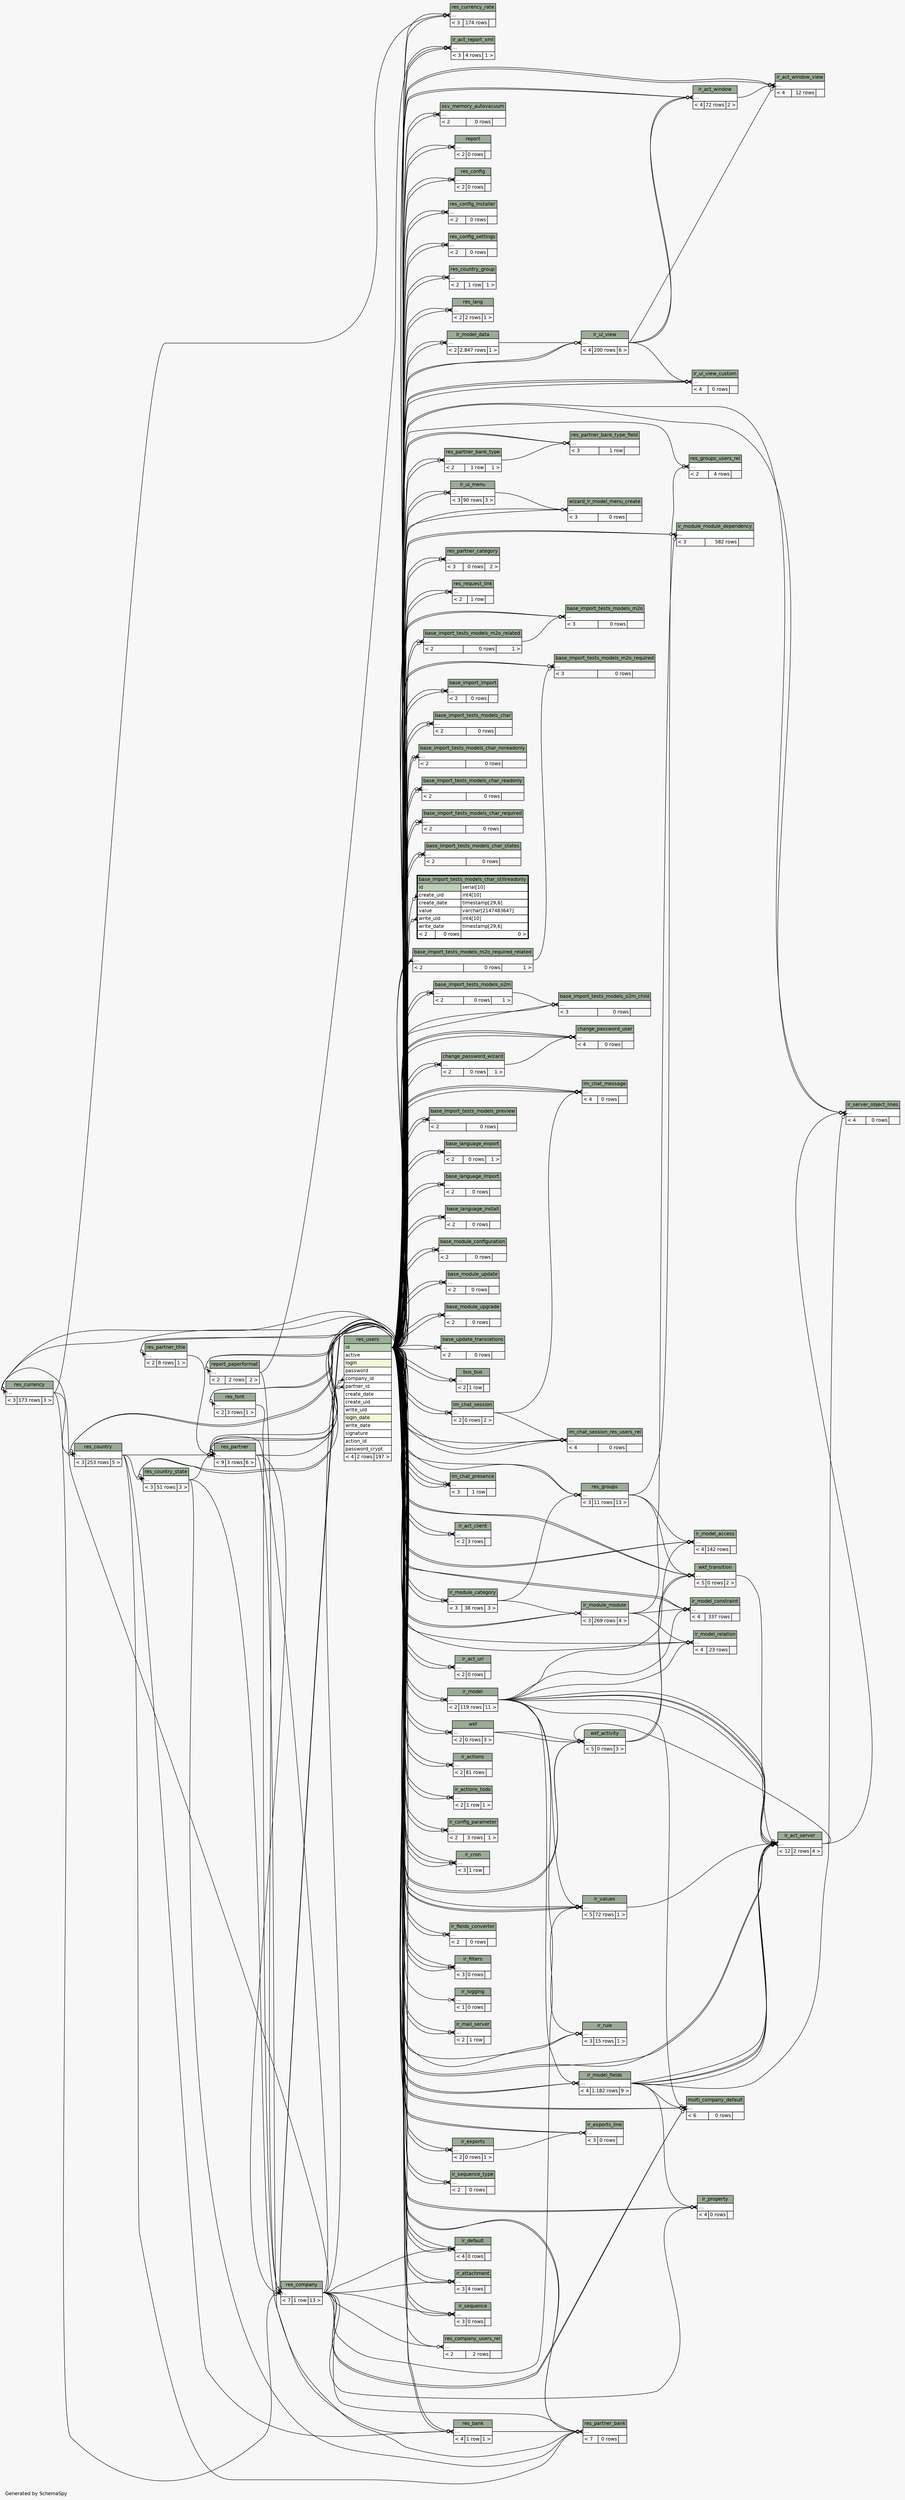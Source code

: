 // dot 2.36.0 on Linux 3.13.0-68-generic
// SchemaSpy rev 590
digraph "twoDegreesRelationshipsDiagram" {
  graph [
    rankdir="RL"
    bgcolor="#f7f7f7"
    label="\nGenerated by SchemaSpy"
    labeljust="l"
    nodesep="0.18"
    ranksep="0.46"
    fontname="Helvetica"
    fontsize="11"
  ];
  node [
    fontname="Helvetica"
    fontsize="11"
    shape="plaintext"
  ];
  edge [
    arrowsize="0.8"
  ];
  "base_import_import":"elipses":w -> "res_users":"id":e [arrowhead=none dir=back arrowtail=crowodot];
  "base_import_import":"elipses":w -> "res_users":"id":e [arrowhead=none dir=back arrowtail=crowodot];
  "base_import_tests_models_char":"elipses":w -> "res_users":"id":e [arrowhead=none dir=back arrowtail=crowodot];
  "base_import_tests_models_char":"elipses":w -> "res_users":"id":e [arrowhead=none dir=back arrowtail=crowodot];
  "base_import_tests_models_char_noreadonly":"elipses":w -> "res_users":"id":e [arrowhead=none dir=back arrowtail=crowodot];
  "base_import_tests_models_char_noreadonly":"elipses":w -> "res_users":"id":e [arrowhead=none dir=back arrowtail=crowodot];
  "base_import_tests_models_char_readonly":"elipses":w -> "res_users":"id":e [arrowhead=none dir=back arrowtail=crowodot];
  "base_import_tests_models_char_readonly":"elipses":w -> "res_users":"id":e [arrowhead=none dir=back arrowtail=crowodot];
  "base_import_tests_models_char_required":"elipses":w -> "res_users":"id":e [arrowhead=none dir=back arrowtail=crowodot];
  "base_import_tests_models_char_required":"elipses":w -> "res_users":"id":e [arrowhead=none dir=back arrowtail=crowodot];
  "base_import_tests_models_char_states":"elipses":w -> "res_users":"id":e [arrowhead=none dir=back arrowtail=crowodot];
  "base_import_tests_models_char_states":"elipses":w -> "res_users":"id":e [arrowhead=none dir=back arrowtail=crowodot];
  "base_import_tests_models_char_stillreadonly":"create_uid":w -> "res_users":"id":e [arrowhead=none dir=back arrowtail=crowodot];
  "base_import_tests_models_char_stillreadonly":"write_uid":w -> "res_users":"id":e [arrowhead=none dir=back arrowtail=crowodot];
  "base_import_tests_models_m2o":"elipses":w -> "res_users":"id":e [arrowhead=none dir=back arrowtail=crowodot];
  "base_import_tests_models_m2o":"elipses":w -> "base_import_tests_models_m2o_related":"elipses":e [arrowhead=none dir=back arrowtail=crowodot];
  "base_import_tests_models_m2o":"elipses":w -> "res_users":"id":e [arrowhead=none dir=back arrowtail=crowodot];
  "base_import_tests_models_m2o_related":"elipses":w -> "res_users":"id":e [arrowhead=none dir=back arrowtail=crowodot];
  "base_import_tests_models_m2o_related":"elipses":w -> "res_users":"id":e [arrowhead=none dir=back arrowtail=crowodot];
  "base_import_tests_models_m2o_required":"elipses":w -> "res_users":"id":e [arrowhead=none dir=back arrowtail=crowodot];
  "base_import_tests_models_m2o_required":"elipses":w -> "base_import_tests_models_m2o_required_related":"elipses":e [arrowhead=none dir=back arrowtail=crowodot];
  "base_import_tests_models_m2o_required":"elipses":w -> "res_users":"id":e [arrowhead=none dir=back arrowtail=crowodot];
  "base_import_tests_models_m2o_required_related":"elipses":w -> "res_users":"id":e [arrowhead=none dir=back arrowtail=crowodot];
  "base_import_tests_models_m2o_required_related":"elipses":w -> "res_users":"id":e [arrowhead=none dir=back arrowtail=crowodot];
  "base_import_tests_models_o2m":"elipses":w -> "res_users":"id":e [arrowhead=none dir=back arrowtail=crowodot];
  "base_import_tests_models_o2m":"elipses":w -> "res_users":"id":e [arrowhead=none dir=back arrowtail=crowodot];
  "base_import_tests_models_o2m_child":"elipses":w -> "res_users":"id":e [arrowhead=none dir=back arrowtail=crowodot];
  "base_import_tests_models_o2m_child":"elipses":w -> "base_import_tests_models_o2m":"elipses":e [arrowhead=none dir=back arrowtail=crowodot];
  "base_import_tests_models_o2m_child":"elipses":w -> "res_users":"id":e [arrowhead=none dir=back arrowtail=crowodot];
  "base_import_tests_models_preview":"elipses":w -> "res_users":"id":e [arrowhead=none dir=back arrowtail=crowodot];
  "base_import_tests_models_preview":"elipses":w -> "res_users":"id":e [arrowhead=none dir=back arrowtail=crowodot];
  "base_language_export":"elipses":w -> "res_users":"id":e [arrowhead=none dir=back arrowtail=crowodot];
  "base_language_export":"elipses":w -> "res_users":"id":e [arrowhead=none dir=back arrowtail=crowodot];
  "base_language_import":"elipses":w -> "res_users":"id":e [arrowhead=none dir=back arrowtail=crowodot];
  "base_language_import":"elipses":w -> "res_users":"id":e [arrowhead=none dir=back arrowtail=crowodot];
  "base_language_install":"elipses":w -> "res_users":"id":e [arrowhead=none dir=back arrowtail=crowodot];
  "base_language_install":"elipses":w -> "res_users":"id":e [arrowhead=none dir=back arrowtail=crowodot];
  "base_module_configuration":"elipses":w -> "res_users":"id":e [arrowhead=none dir=back arrowtail=crowodot];
  "base_module_configuration":"elipses":w -> "res_users":"id":e [arrowhead=none dir=back arrowtail=crowodot];
  "base_module_update":"elipses":w -> "res_users":"id":e [arrowhead=none dir=back arrowtail=crowodot];
  "base_module_update":"elipses":w -> "res_users":"id":e [arrowhead=none dir=back arrowtail=crowodot];
  "base_module_upgrade":"elipses":w -> "res_users":"id":e [arrowhead=none dir=back arrowtail=crowodot];
  "base_module_upgrade":"elipses":w -> "res_users":"id":e [arrowhead=none dir=back arrowtail=crowodot];
  "base_update_translations":"elipses":w -> "res_users":"id":e [arrowhead=none dir=back arrowtail=crowodot];
  "base_update_translations":"elipses":w -> "res_users":"id":e [arrowhead=none dir=back arrowtail=crowodot];
  "bus_bus":"elipses":w -> "res_users":"id":e [arrowhead=none dir=back arrowtail=crowodot];
  "bus_bus":"elipses":w -> "res_users":"id":e [arrowhead=none dir=back arrowtail=crowodot];
  "change_password_user":"elipses":w -> "res_users":"id":e [arrowhead=none dir=back arrowtail=crowodot];
  "change_password_user":"elipses":w -> "res_users":"id":e [arrowhead=none dir=back arrowtail=crowodot];
  "change_password_user":"elipses":w -> "change_password_wizard":"elipses":e [arrowhead=none dir=back arrowtail=crowodot];
  "change_password_user":"elipses":w -> "res_users":"id":e [arrowhead=none dir=back arrowtail=crowodot];
  "change_password_wizard":"elipses":w -> "res_users":"id":e [arrowhead=none dir=back arrowtail=crowodot];
  "change_password_wizard":"elipses":w -> "res_users":"id":e [arrowhead=none dir=back arrowtail=crowodot];
  "im_chat_message":"elipses":w -> "res_users":"id":e [arrowhead=none dir=back arrowtail=crowodot];
  "im_chat_message":"elipses":w -> "res_users":"id":e [arrowhead=none dir=back arrowtail=crowodot];
  "im_chat_message":"elipses":w -> "im_chat_session":"elipses":e [arrowhead=none dir=back arrowtail=crowodot];
  "im_chat_message":"elipses":w -> "res_users":"id":e [arrowhead=none dir=back arrowtail=crowodot];
  "im_chat_presence":"elipses":w -> "res_users":"id":e [arrowhead=none dir=back arrowtail=crowodot];
  "im_chat_presence":"elipses":w -> "res_users":"id":e [arrowhead=none dir=back arrowtail=teeodot];
  "im_chat_presence":"elipses":w -> "res_users":"id":e [arrowhead=none dir=back arrowtail=crowodot];
  "im_chat_session":"elipses":w -> "res_users":"id":e [arrowhead=none dir=back arrowtail=crowodot];
  "im_chat_session":"elipses":w -> "res_users":"id":e [arrowhead=none dir=back arrowtail=crowodot];
  "im_chat_session_res_users_rel":"elipses":w -> "res_users":"id":e [arrowhead=none dir=back arrowtail=crowodot];
  "im_chat_session_res_users_rel":"elipses":w -> "im_chat_session":"elipses":e [arrowhead=none dir=back arrowtail=crowodot];
  "im_chat_session_res_users_rel":"elipses":w -> "res_users":"id":e [arrowhead=none dir=back arrowtail=crowodot];
  "im_chat_session_res_users_rel":"elipses":w -> "res_users":"id":e [arrowhead=none dir=back arrowtail=crowodot];
  "ir_act_client":"elipses":w -> "res_users":"id":e [arrowhead=none dir=back arrowtail=crowodot];
  "ir_act_client":"elipses":w -> "res_users":"id":e [arrowhead=none dir=back arrowtail=crowodot];
  "ir_act_report_xml":"elipses":w -> "res_users":"id":e [arrowhead=none dir=back arrowtail=crowodot];
  "ir_act_report_xml":"elipses":w -> "report_paperformat":"elipses":e [arrowhead=none dir=back arrowtail=crowodot];
  "ir_act_report_xml":"elipses":w -> "res_users":"id":e [arrowhead=none dir=back arrowtail=crowodot];
  "ir_act_server":"elipses":w -> "res_users":"id":e [arrowhead=none dir=back arrowtail=crowodot];
  "ir_act_server":"elipses":w -> "ir_model":"elipses":e [arrowhead=none dir=back arrowtail=crowodot];
  "ir_act_server":"elipses":w -> "ir_model_fields":"elipses":e [arrowhead=none dir=back arrowtail=crowodot];
  "ir_act_server":"elipses":w -> "ir_values":"elipses":e [arrowhead=none dir=back arrowtail=crowodot];
  "ir_act_server":"elipses":w -> "ir_model":"elipses":e [arrowhead=none dir=back arrowtail=crowodot];
  "ir_act_server":"elipses":w -> "ir_model_fields":"elipses":e [arrowhead=none dir=back arrowtail=crowodot];
  "ir_act_server":"elipses":w -> "ir_model_fields":"elipses":e [arrowhead=none dir=back arrowtail=crowodot];
  "ir_act_server":"elipses":w -> "ir_model":"elipses":e [arrowhead=none dir=back arrowtail=crowodot];
  "ir_act_server":"elipses":w -> "ir_model_fields":"elipses":e [arrowhead=none dir=back arrowtail=crowodot];
  "ir_act_server":"elipses":w -> "ir_model":"elipses":e [arrowhead=none dir=back arrowtail=crowodot];
  "ir_act_server":"elipses":w -> "wkf_transition":"elipses":e [arrowhead=none dir=back arrowtail=crowodot];
  "ir_act_server":"elipses":w -> "res_users":"id":e [arrowhead=none dir=back arrowtail=crowodot];
  "ir_act_url":"elipses":w -> "res_users":"id":e [arrowhead=none dir=back arrowtail=crowodot];
  "ir_act_url":"elipses":w -> "res_users":"id":e [arrowhead=none dir=back arrowtail=crowodot];
  "ir_act_window":"elipses":w -> "res_users":"id":e [arrowhead=none dir=back arrowtail=crowodot];
  "ir_act_window":"elipses":w -> "ir_ui_view":"elipses":e [arrowhead=none dir=back arrowtail=crowodot];
  "ir_act_window":"elipses":w -> "ir_ui_view":"elipses":e [arrowhead=none dir=back arrowtail=crowodot];
  "ir_act_window":"elipses":w -> "res_users":"id":e [arrowhead=none dir=back arrowtail=crowodot];
  "ir_act_window_view":"elipses":w -> "ir_act_window":"elipses":e [arrowhead=none dir=back arrowtail=crowodot];
  "ir_act_window_view":"elipses":w -> "res_users":"id":e [arrowhead=none dir=back arrowtail=crowodot];
  "ir_act_window_view":"elipses":w -> "ir_ui_view":"elipses":e [arrowhead=none dir=back arrowtail=crowodot];
  "ir_act_window_view":"elipses":w -> "res_users":"id":e [arrowhead=none dir=back arrowtail=crowodot];
  "ir_actions":"elipses":w -> "res_users":"id":e [arrowhead=none dir=back arrowtail=crowodot];
  "ir_actions":"elipses":w -> "res_users":"id":e [arrowhead=none dir=back arrowtail=crowodot];
  "ir_actions_todo":"elipses":w -> "res_users":"id":e [arrowhead=none dir=back arrowtail=crowodot];
  "ir_actions_todo":"elipses":w -> "res_users":"id":e [arrowhead=none dir=back arrowtail=crowodot];
  "ir_attachment":"elipses":w -> "res_company":"elipses":e [arrowhead=none dir=back arrowtail=crowodot];
  "ir_attachment":"elipses":w -> "res_users":"id":e [arrowhead=none dir=back arrowtail=crowodot];
  "ir_attachment":"elipses":w -> "res_users":"id":e [arrowhead=none dir=back arrowtail=crowodot];
  "ir_config_parameter":"elipses":w -> "res_users":"id":e [arrowhead=none dir=back arrowtail=crowodot];
  "ir_config_parameter":"elipses":w -> "res_users":"id":e [arrowhead=none dir=back arrowtail=crowodot];
  "ir_cron":"elipses":w -> "res_users":"id":e [arrowhead=none dir=back arrowtail=crowodot];
  "ir_cron":"elipses":w -> "res_users":"id":e [arrowhead=none dir=back arrowtail=crowodot];
  "ir_cron":"elipses":w -> "res_users":"id":e [arrowhead=none dir=back arrowtail=crowodot];
  "ir_default":"elipses":w -> "res_company":"elipses":e [arrowhead=none dir=back arrowtail=crowodot];
  "ir_default":"elipses":w -> "res_users":"id":e [arrowhead=none dir=back arrowtail=crowodot];
  "ir_default":"elipses":w -> "res_users":"id":e [arrowhead=none dir=back arrowtail=crowodot];
  "ir_default":"elipses":w -> "res_users":"id":e [arrowhead=none dir=back arrowtail=crowodot];
  "ir_exports":"elipses":w -> "res_users":"id":e [arrowhead=none dir=back arrowtail=crowodot];
  "ir_exports":"elipses":w -> "res_users":"id":e [arrowhead=none dir=back arrowtail=crowodot];
  "ir_exports_line":"elipses":w -> "res_users":"id":e [arrowhead=none dir=back arrowtail=crowodot];
  "ir_exports_line":"elipses":w -> "ir_exports":"elipses":e [arrowhead=none dir=back arrowtail=crowodot];
  "ir_exports_line":"elipses":w -> "res_users":"id":e [arrowhead=none dir=back arrowtail=crowodot];
  "ir_fields_converter":"elipses":w -> "res_users":"id":e [arrowhead=none dir=back arrowtail=crowodot];
  "ir_fields_converter":"elipses":w -> "res_users":"id":e [arrowhead=none dir=back arrowtail=crowodot];
  "ir_filters":"elipses":w -> "res_users":"id":e [arrowhead=none dir=back arrowtail=crowodot];
  "ir_filters":"elipses":w -> "res_users":"id":e [arrowhead=none dir=back arrowtail=crowodot];
  "ir_filters":"elipses":w -> "res_users":"id":e [arrowhead=none dir=back arrowtail=crowodot];
  "ir_logging":"elipses":w -> "res_users":"id":e [arrowhead=none dir=back arrowtail=crowodot];
  "ir_mail_server":"elipses":w -> "res_users":"id":e [arrowhead=none dir=back arrowtail=crowodot];
  "ir_mail_server":"elipses":w -> "res_users":"id":e [arrowhead=none dir=back arrowtail=crowodot];
  "ir_model":"elipses":w -> "res_users":"id":e [arrowhead=none dir=back arrowtail=crowodot];
  "ir_model":"elipses":w -> "res_users":"id":e [arrowhead=none dir=back arrowtail=crowodot];
  "ir_model_access":"elipses":w -> "res_users":"id":e [arrowhead=none dir=back arrowtail=crowodot];
  "ir_model_access":"elipses":w -> "res_groups":"elipses":e [arrowhead=none dir=back arrowtail=crowodot];
  "ir_model_access":"elipses":w -> "ir_model":"elipses":e [arrowhead=none dir=back arrowtail=crowodot];
  "ir_model_access":"elipses":w -> "res_users":"id":e [arrowhead=none dir=back arrowtail=crowodot];
  "ir_model_constraint":"elipses":w -> "res_users":"id":e [arrowhead=none dir=back arrowtail=crowodot];
  "ir_model_constraint":"elipses":w -> "ir_model":"elipses":e [arrowhead=none dir=back arrowtail=crowodot];
  "ir_model_constraint":"elipses":w -> "ir_module_module":"elipses":e [arrowhead=none dir=back arrowtail=crowodot];
  "ir_model_constraint":"elipses":w -> "res_users":"id":e [arrowhead=none dir=back arrowtail=crowodot];
  "ir_model_data":"elipses":w -> "res_users":"id":e [arrowhead=none dir=back arrowtail=crowodot];
  "ir_model_data":"elipses":w -> "res_users":"id":e [arrowhead=none dir=back arrowtail=crowodot];
  "ir_model_fields":"elipses":w -> "res_users":"id":e [arrowhead=none dir=back arrowtail=crowodot];
  "ir_model_fields":"elipses":w -> "ir_model":"elipses":e [arrowhead=none dir=back arrowtail=crowodot];
  "ir_model_fields":"elipses":w -> "res_users":"id":e [arrowhead=none dir=back arrowtail=crowodot];
  "ir_model_relation":"elipses":w -> "res_users":"id":e [arrowhead=none dir=back arrowtail=crowodot];
  "ir_model_relation":"elipses":w -> "ir_model":"elipses":e [arrowhead=none dir=back arrowtail=crowodot];
  "ir_model_relation":"elipses":w -> "ir_module_module":"elipses":e [arrowhead=none dir=back arrowtail=crowodot];
  "ir_model_relation":"elipses":w -> "res_users":"id":e [arrowhead=none dir=back arrowtail=crowodot];
  "ir_module_category":"elipses":w -> "res_users":"id":e [arrowhead=none dir=back arrowtail=crowodot];
  "ir_module_category":"elipses":w -> "res_users":"id":e [arrowhead=none dir=back arrowtail=crowodot];
  "ir_module_module":"elipses":w -> "ir_module_category":"elipses":e [arrowhead=none dir=back arrowtail=crowodot];
  "ir_module_module":"elipses":w -> "res_users":"id":e [arrowhead=none dir=back arrowtail=crowodot];
  "ir_module_module":"elipses":w -> "res_users":"id":e [arrowhead=none dir=back arrowtail=crowodot];
  "ir_module_module_dependency":"elipses":w -> "res_users":"id":e [arrowhead=none dir=back arrowtail=crowodot];
  "ir_module_module_dependency":"elipses":w -> "ir_module_module":"elipses":e [arrowhead=none dir=back arrowtail=crowodot];
  "ir_module_module_dependency":"elipses":w -> "res_users":"id":e [arrowhead=none dir=back arrowtail=crowodot];
  "ir_property":"elipses":w -> "res_company":"elipses":e [arrowhead=none dir=back arrowtail=crowodot];
  "ir_property":"elipses":w -> "res_users":"id":e [arrowhead=none dir=back arrowtail=crowodot];
  "ir_property":"elipses":w -> "ir_model_fields":"elipses":e [arrowhead=none dir=back arrowtail=crowodot];
  "ir_property":"elipses":w -> "res_users":"id":e [arrowhead=none dir=back arrowtail=crowodot];
  "ir_rule":"elipses":w -> "res_users":"id":e [arrowhead=none dir=back arrowtail=crowodot];
  "ir_rule":"elipses":w -> "ir_model":"elipses":e [arrowhead=none dir=back arrowtail=crowodot];
  "ir_rule":"elipses":w -> "res_users":"id":e [arrowhead=none dir=back arrowtail=crowodot];
  "ir_sequence":"elipses":w -> "res_company":"elipses":e [arrowhead=none dir=back arrowtail=crowodot];
  "ir_sequence":"elipses":w -> "res_users":"id":e [arrowhead=none dir=back arrowtail=crowodot];
  "ir_sequence":"elipses":w -> "res_users":"id":e [arrowhead=none dir=back arrowtail=crowodot];
  "ir_sequence_type":"elipses":w -> "res_users":"id":e [arrowhead=none dir=back arrowtail=crowodot];
  "ir_sequence_type":"elipses":w -> "res_users":"id":e [arrowhead=none dir=back arrowtail=crowodot];
  "ir_server_object_lines":"elipses":w -> "ir_model_fields":"elipses":e [arrowhead=none dir=back arrowtail=crowodot];
  "ir_server_object_lines":"elipses":w -> "res_users":"id":e [arrowhead=none dir=back arrowtail=crowodot];
  "ir_server_object_lines":"elipses":w -> "ir_act_server":"elipses":e [arrowhead=none dir=back arrowtail=crowodot];
  "ir_server_object_lines":"elipses":w -> "res_users":"id":e [arrowhead=none dir=back arrowtail=crowodot];
  "ir_ui_menu":"elipses":w -> "res_users":"id":e [arrowhead=none dir=back arrowtail=crowodot];
  "ir_ui_menu":"elipses":w -> "res_users":"id":e [arrowhead=none dir=back arrowtail=crowodot];
  "ir_ui_view":"elipses":w -> "res_users":"id":e [arrowhead=none dir=back arrowtail=crowodot];
  "ir_ui_view":"elipses":w -> "ir_model_data":"elipses":e [arrowhead=none dir=back arrowtail=crowodot];
  "ir_ui_view":"elipses":w -> "res_users":"id":e [arrowhead=none dir=back arrowtail=crowodot];
  "ir_ui_view_custom":"elipses":w -> "res_users":"id":e [arrowhead=none dir=back arrowtail=crowodot];
  "ir_ui_view_custom":"elipses":w -> "ir_ui_view":"elipses":e [arrowhead=none dir=back arrowtail=crowodot];
  "ir_ui_view_custom":"elipses":w -> "res_users":"id":e [arrowhead=none dir=back arrowtail=crowodot];
  "ir_ui_view_custom":"elipses":w -> "res_users":"id":e [arrowhead=none dir=back arrowtail=crowodot];
  "ir_values":"elipses":w -> "res_company":"elipses":e [arrowhead=none dir=back arrowtail=crowodot];
  "ir_values":"elipses":w -> "res_users":"id":e [arrowhead=none dir=back arrowtail=crowodot];
  "ir_values":"elipses":w -> "ir_model":"elipses":e [arrowhead=none dir=back arrowtail=crowodot];
  "ir_values":"elipses":w -> "res_users":"id":e [arrowhead=none dir=back arrowtail=crowodot];
  "ir_values":"elipses":w -> "res_users":"id":e [arrowhead=none dir=back arrowtail=crowodot];
  "multi_company_default":"elipses":w -> "res_company":"elipses":e [arrowhead=none dir=back arrowtail=crowodot];
  "multi_company_default":"elipses":w -> "res_company":"elipses":e [arrowhead=none dir=back arrowtail=crowodot];
  "multi_company_default":"elipses":w -> "res_users":"id":e [arrowhead=none dir=back arrowtail=crowodot];
  "multi_company_default":"elipses":w -> "ir_model_fields":"elipses":e [arrowhead=none dir=back arrowtail=crowodot];
  "multi_company_default":"elipses":w -> "ir_model":"elipses":e [arrowhead=none dir=back arrowtail=crowodot];
  "multi_company_default":"elipses":w -> "res_users":"id":e [arrowhead=none dir=back arrowtail=crowodot];
  "osv_memory_autovacuum":"elipses":w -> "res_users":"id":e [arrowhead=none dir=back arrowtail=crowodot];
  "osv_memory_autovacuum":"elipses":w -> "res_users":"id":e [arrowhead=none dir=back arrowtail=crowodot];
  "report":"elipses":w -> "res_users":"id":e [arrowhead=none dir=back arrowtail=crowodot];
  "report":"elipses":w -> "res_users":"id":e [arrowhead=none dir=back arrowtail=crowodot];
  "report_paperformat":"elipses":w -> "res_users":"id":e [arrowhead=none dir=back arrowtail=crowodot];
  "report_paperformat":"elipses":w -> "res_users":"id":e [arrowhead=none dir=back arrowtail=crowodot];
  "res_bank":"elipses":w -> "res_country":"elipses":e [arrowhead=none dir=back arrowtail=crowodot];
  "res_bank":"elipses":w -> "res_users":"id":e [arrowhead=none dir=back arrowtail=crowodot];
  "res_bank":"elipses":w -> "res_country_state":"elipses":e [arrowhead=none dir=back arrowtail=crowodot];
  "res_bank":"elipses":w -> "res_users":"id":e [arrowhead=none dir=back arrowtail=crowodot];
  "res_company":"elipses":w -> "res_users":"id":e [arrowhead=none dir=back arrowtail=crowodot];
  "res_company":"elipses":w -> "res_currency":"elipses":e [arrowhead=none dir=back arrowtail=crowodot];
  "res_company":"elipses":w -> "res_font":"elipses":e [arrowhead=none dir=back arrowtail=crowodot];
  "res_company":"elipses":w -> "report_paperformat":"elipses":e [arrowhead=none dir=back arrowtail=crowodot];
  "res_company":"elipses":w -> "res_partner":"elipses":e [arrowhead=none dir=back arrowtail=crowodot];
  "res_company":"elipses":w -> "res_users":"id":e [arrowhead=none dir=back arrowtail=crowodot];
  "res_company_users_rel":"elipses":w -> "res_company":"elipses":e [arrowhead=none dir=back arrowtail=crowodot];
  "res_company_users_rel":"elipses":w -> "res_users":"id":e [arrowhead=none dir=back arrowtail=crowodot];
  "res_config":"elipses":w -> "res_users":"id":e [arrowhead=none dir=back arrowtail=crowodot];
  "res_config":"elipses":w -> "res_users":"id":e [arrowhead=none dir=back arrowtail=crowodot];
  "res_config_installer":"elipses":w -> "res_users":"id":e [arrowhead=none dir=back arrowtail=crowodot];
  "res_config_installer":"elipses":w -> "res_users":"id":e [arrowhead=none dir=back arrowtail=crowodot];
  "res_config_settings":"elipses":w -> "res_users":"id":e [arrowhead=none dir=back arrowtail=crowodot];
  "res_config_settings":"elipses":w -> "res_users":"id":e [arrowhead=none dir=back arrowtail=crowodot];
  "res_country":"elipses":w -> "res_users":"id":e [arrowhead=none dir=back arrowtail=crowodot];
  "res_country":"elipses":w -> "res_currency":"elipses":e [arrowhead=none dir=back arrowtail=crowodot];
  "res_country":"elipses":w -> "res_users":"id":e [arrowhead=none dir=back arrowtail=crowodot];
  "res_country_group":"elipses":w -> "res_users":"id":e [arrowhead=none dir=back arrowtail=crowodot];
  "res_country_group":"elipses":w -> "res_users":"id":e [arrowhead=none dir=back arrowtail=crowodot];
  "res_country_state":"elipses":w -> "res_country":"elipses":e [arrowhead=none dir=back arrowtail=crowodot];
  "res_country_state":"elipses":w -> "res_users":"id":e [arrowhead=none dir=back arrowtail=crowodot];
  "res_country_state":"elipses":w -> "res_users":"id":e [arrowhead=none dir=back arrowtail=crowodot];
  "res_currency":"elipses":w -> "res_company":"elipses":e [arrowhead=none dir=back arrowtail=crowodot];
  "res_currency":"elipses":w -> "res_users":"id":e [arrowhead=none dir=back arrowtail=crowodot];
  "res_currency":"elipses":w -> "res_users":"id":e [arrowhead=none dir=back arrowtail=crowodot];
  "res_currency_rate":"elipses":w -> "res_users":"id":e [arrowhead=none dir=back arrowtail=crowodot];
  "res_currency_rate":"elipses":w -> "res_currency":"elipses":e [arrowhead=none dir=back arrowtail=crowodot];
  "res_currency_rate":"elipses":w -> "res_users":"id":e [arrowhead=none dir=back arrowtail=crowodot];
  "res_font":"elipses":w -> "res_users":"id":e [arrowhead=none dir=back arrowtail=crowodot];
  "res_font":"elipses":w -> "res_users":"id":e [arrowhead=none dir=back arrowtail=crowodot];
  "res_groups":"elipses":w -> "ir_module_category":"elipses":e [arrowhead=none dir=back arrowtail=crowodot];
  "res_groups":"elipses":w -> "res_users":"id":e [arrowhead=none dir=back arrowtail=crowodot];
  "res_groups":"elipses":w -> "res_users":"id":e [arrowhead=none dir=back arrowtail=crowodot];
  "res_groups_users_rel":"elipses":w -> "res_groups":"elipses":e [arrowhead=none dir=back arrowtail=crowodot];
  "res_groups_users_rel":"elipses":w -> "res_users":"id":e [arrowhead=none dir=back arrowtail=crowodot];
  "res_lang":"elipses":w -> "res_users":"id":e [arrowhead=none dir=back arrowtail=crowodot];
  "res_lang":"elipses":w -> "res_users":"id":e [arrowhead=none dir=back arrowtail=crowodot];
  "res_partner":"elipses":w -> "res_company":"elipses":e [arrowhead=none dir=back arrowtail=crowodot];
  "res_partner":"elipses":w -> "res_country":"elipses":e [arrowhead=none dir=back arrowtail=crowodot];
  "res_partner":"elipses":w -> "res_users":"id":e [arrowhead=none dir=back arrowtail=crowodot];
  "res_partner":"elipses":w -> "res_country_state":"elipses":e [arrowhead=none dir=back arrowtail=crowodot];
  "res_partner":"elipses":w -> "res_partner_title":"elipses":e [arrowhead=none dir=back arrowtail=crowodot];
  "res_partner":"elipses":w -> "res_users":"id":e [arrowhead=none dir=back arrowtail=crowodot];
  "res_partner":"elipses":w -> "res_users":"id":e [arrowhead=none dir=back arrowtail=crowodot];
  "res_partner_bank":"elipses":w -> "res_bank":"elipses":e [arrowhead=none dir=back arrowtail=crowodot];
  "res_partner_bank":"elipses":w -> "res_company":"elipses":e [arrowhead=none dir=back arrowtail=crowodot];
  "res_partner_bank":"elipses":w -> "res_country":"elipses":e [arrowhead=none dir=back arrowtail=crowodot];
  "res_partner_bank":"elipses":w -> "res_users":"id":e [arrowhead=none dir=back arrowtail=crowodot];
  "res_partner_bank":"elipses":w -> "res_partner":"elipses":e [arrowhead=none dir=back arrowtail=crowodot];
  "res_partner_bank":"elipses":w -> "res_country_state":"elipses":e [arrowhead=none dir=back arrowtail=crowodot];
  "res_partner_bank":"elipses":w -> "res_users":"id":e [arrowhead=none dir=back arrowtail=crowodot];
  "res_partner_bank_type":"elipses":w -> "res_users":"id":e [arrowhead=none dir=back arrowtail=crowodot];
  "res_partner_bank_type":"elipses":w -> "res_users":"id":e [arrowhead=none dir=back arrowtail=crowodot];
  "res_partner_bank_type_field":"elipses":w -> "res_partner_bank_type":"elipses":e [arrowhead=none dir=back arrowtail=crowodot];
  "res_partner_bank_type_field":"elipses":w -> "res_users":"id":e [arrowhead=none dir=back arrowtail=crowodot];
  "res_partner_bank_type_field":"elipses":w -> "res_users":"id":e [arrowhead=none dir=back arrowtail=crowodot];
  "res_partner_category":"elipses":w -> "res_users":"id":e [arrowhead=none dir=back arrowtail=crowodot];
  "res_partner_category":"elipses":w -> "res_users":"id":e [arrowhead=none dir=back arrowtail=crowodot];
  "res_partner_title":"elipses":w -> "res_users":"id":e [arrowhead=none dir=back arrowtail=crowodot];
  "res_partner_title":"elipses":w -> "res_users":"id":e [arrowhead=none dir=back arrowtail=crowodot];
  "res_request_link":"elipses":w -> "res_users":"id":e [arrowhead=none dir=back arrowtail=crowodot];
  "res_request_link":"elipses":w -> "res_users":"id":e [arrowhead=none dir=back arrowtail=crowodot];
  "res_users":"company_id":w -> "res_company":"elipses":e [arrowhead=none dir=back arrowtail=crowodot];
  "res_users":"partner_id":w -> "res_partner":"elipses":e [arrowhead=none dir=back arrowtail=crowodot];
  "wizard_ir_model_menu_create":"elipses":w -> "res_users":"id":e [arrowhead=none dir=back arrowtail=crowodot];
  "wizard_ir_model_menu_create":"elipses":w -> "ir_ui_menu":"elipses":e [arrowhead=none dir=back arrowtail=crowodot];
  "wizard_ir_model_menu_create":"elipses":w -> "res_users":"id":e [arrowhead=none dir=back arrowtail=crowodot];
  "wkf":"elipses":w -> "res_users":"id":e [arrowhead=none dir=back arrowtail=crowodot];
  "wkf":"elipses":w -> "res_users":"id":e [arrowhead=none dir=back arrowtail=crowodot];
  "wkf_activity":"elipses":w -> "ir_act_server":"elipses":e [arrowhead=none dir=back arrowtail=crowodot];
  "wkf_activity":"elipses":w -> "res_users":"id":e [arrowhead=none dir=back arrowtail=crowodot];
  "wkf_activity":"elipses":w -> "wkf":"elipses":e [arrowhead=none dir=back arrowtail=crowodot];
  "wkf_activity":"elipses":w -> "wkf":"elipses":e [arrowhead=none dir=back arrowtail=crowodot];
  "wkf_activity":"elipses":w -> "res_users":"id":e [arrowhead=none dir=back arrowtail=crowodot];
  "wkf_transition":"elipses":w -> "wkf_activity":"elipses":e [arrowhead=none dir=back arrowtail=crowodot];
  "wkf_transition":"elipses":w -> "wkf_activity":"elipses":e [arrowhead=none dir=back arrowtail=crowodot];
  "wkf_transition":"elipses":w -> "res_users":"id":e [arrowhead=none dir=back arrowtail=crowodot];
  "wkf_transition":"elipses":w -> "res_groups":"elipses":e [arrowhead=none dir=back arrowtail=crowodot];
  "wkf_transition":"elipses":w -> "res_users":"id":e [arrowhead=none dir=back arrowtail=crowodot];
  "base_import_import" [
    label=<
    <TABLE BORDER="0" CELLBORDER="1" CELLSPACING="0" BGCOLOR="#ffffff">
      <TR><TD COLSPAN="3" BGCOLOR="#9bab96" ALIGN="CENTER">base_import_import</TD></TR>
      <TR><TD PORT="elipses" COLSPAN="3" ALIGN="LEFT">...</TD></TR>
      <TR><TD ALIGN="LEFT" BGCOLOR="#f7f7f7">&lt; 2</TD><TD ALIGN="RIGHT" BGCOLOR="#f7f7f7">0 rows</TD><TD ALIGN="RIGHT" BGCOLOR="#f7f7f7">  </TD></TR>
    </TABLE>>
    URL="base_import_import.html"
    tooltip="base_import_import"
  ];
  "base_import_tests_models_char" [
    label=<
    <TABLE BORDER="0" CELLBORDER="1" CELLSPACING="0" BGCOLOR="#ffffff">
      <TR><TD COLSPAN="3" BGCOLOR="#9bab96" ALIGN="CENTER">base_import_tests_models_char</TD></TR>
      <TR><TD PORT="elipses" COLSPAN="3" ALIGN="LEFT">...</TD></TR>
      <TR><TD ALIGN="LEFT" BGCOLOR="#f7f7f7">&lt; 2</TD><TD ALIGN="RIGHT" BGCOLOR="#f7f7f7">0 rows</TD><TD ALIGN="RIGHT" BGCOLOR="#f7f7f7">  </TD></TR>
    </TABLE>>
    URL="base_import_tests_models_char.html"
    tooltip="base_import_tests_models_char"
  ];
  "base_import_tests_models_char_noreadonly" [
    label=<
    <TABLE BORDER="0" CELLBORDER="1" CELLSPACING="0" BGCOLOR="#ffffff">
      <TR><TD COLSPAN="3" BGCOLOR="#9bab96" ALIGN="CENTER">base_import_tests_models_char_noreadonly</TD></TR>
      <TR><TD PORT="elipses" COLSPAN="3" ALIGN="LEFT">...</TD></TR>
      <TR><TD ALIGN="LEFT" BGCOLOR="#f7f7f7">&lt; 2</TD><TD ALIGN="RIGHT" BGCOLOR="#f7f7f7">0 rows</TD><TD ALIGN="RIGHT" BGCOLOR="#f7f7f7">  </TD></TR>
    </TABLE>>
    URL="base_import_tests_models_char_noreadonly.html"
    tooltip="base_import_tests_models_char_noreadonly"
  ];
  "base_import_tests_models_char_readonly" [
    label=<
    <TABLE BORDER="0" CELLBORDER="1" CELLSPACING="0" BGCOLOR="#ffffff">
      <TR><TD COLSPAN="3" BGCOLOR="#9bab96" ALIGN="CENTER">base_import_tests_models_char_readonly</TD></TR>
      <TR><TD PORT="elipses" COLSPAN="3" ALIGN="LEFT">...</TD></TR>
      <TR><TD ALIGN="LEFT" BGCOLOR="#f7f7f7">&lt; 2</TD><TD ALIGN="RIGHT" BGCOLOR="#f7f7f7">0 rows</TD><TD ALIGN="RIGHT" BGCOLOR="#f7f7f7">  </TD></TR>
    </TABLE>>
    URL="base_import_tests_models_char_readonly.html"
    tooltip="base_import_tests_models_char_readonly"
  ];
  "base_import_tests_models_char_required" [
    label=<
    <TABLE BORDER="0" CELLBORDER="1" CELLSPACING="0" BGCOLOR="#ffffff">
      <TR><TD COLSPAN="3" BGCOLOR="#9bab96" ALIGN="CENTER">base_import_tests_models_char_required</TD></TR>
      <TR><TD PORT="elipses" COLSPAN="3" ALIGN="LEFT">...</TD></TR>
      <TR><TD ALIGN="LEFT" BGCOLOR="#f7f7f7">&lt; 2</TD><TD ALIGN="RIGHT" BGCOLOR="#f7f7f7">0 rows</TD><TD ALIGN="RIGHT" BGCOLOR="#f7f7f7">  </TD></TR>
    </TABLE>>
    URL="base_import_tests_models_char_required.html"
    tooltip="base_import_tests_models_char_required"
  ];
  "base_import_tests_models_char_states" [
    label=<
    <TABLE BORDER="0" CELLBORDER="1" CELLSPACING="0" BGCOLOR="#ffffff">
      <TR><TD COLSPAN="3" BGCOLOR="#9bab96" ALIGN="CENTER">base_import_tests_models_char_states</TD></TR>
      <TR><TD PORT="elipses" COLSPAN="3" ALIGN="LEFT">...</TD></TR>
      <TR><TD ALIGN="LEFT" BGCOLOR="#f7f7f7">&lt; 2</TD><TD ALIGN="RIGHT" BGCOLOR="#f7f7f7">0 rows</TD><TD ALIGN="RIGHT" BGCOLOR="#f7f7f7">  </TD></TR>
    </TABLE>>
    URL="base_import_tests_models_char_states.html"
    tooltip="base_import_tests_models_char_states"
  ];
  "base_import_tests_models_char_stillreadonly" [
    label=<
    <TABLE BORDER="2" CELLBORDER="1" CELLSPACING="0" BGCOLOR="#ffffff">
      <TR><TD COLSPAN="3" BGCOLOR="#9bab96" ALIGN="CENTER">base_import_tests_models_char_stillreadonly</TD></TR>
      <TR><TD PORT="id" COLSPAN="2" BGCOLOR="#bed1b8" ALIGN="LEFT">id</TD><TD PORT="id.type" ALIGN="LEFT">serial[10]</TD></TR>
      <TR><TD PORT="create_uid" COLSPAN="2" ALIGN="LEFT">create_uid</TD><TD PORT="create_uid.type" ALIGN="LEFT">int4[10]</TD></TR>
      <TR><TD PORT="create_date" COLSPAN="2" ALIGN="LEFT">create_date</TD><TD PORT="create_date.type" ALIGN="LEFT">timestamp[29,6]</TD></TR>
      <TR><TD PORT="value" COLSPAN="2" ALIGN="LEFT">value</TD><TD PORT="value.type" ALIGN="LEFT">varchar[2147483647]</TD></TR>
      <TR><TD PORT="write_uid" COLSPAN="2" ALIGN="LEFT">write_uid</TD><TD PORT="write_uid.type" ALIGN="LEFT">int4[10]</TD></TR>
      <TR><TD PORT="write_date" COLSPAN="2" ALIGN="LEFT">write_date</TD><TD PORT="write_date.type" ALIGN="LEFT">timestamp[29,6]</TD></TR>
      <TR><TD ALIGN="LEFT" BGCOLOR="#f7f7f7">&lt; 2</TD><TD ALIGN="RIGHT" BGCOLOR="#f7f7f7">0 rows</TD><TD ALIGN="RIGHT" BGCOLOR="#f7f7f7">0 &gt;</TD></TR>
    </TABLE>>
    URL="base_import_tests_models_char_stillreadonly.html"
    tooltip="base_import_tests_models_char_stillreadonly"
  ];
  "base_import_tests_models_m2o" [
    label=<
    <TABLE BORDER="0" CELLBORDER="1" CELLSPACING="0" BGCOLOR="#ffffff">
      <TR><TD COLSPAN="3" BGCOLOR="#9bab96" ALIGN="CENTER">base_import_tests_models_m2o</TD></TR>
      <TR><TD PORT="elipses" COLSPAN="3" ALIGN="LEFT">...</TD></TR>
      <TR><TD ALIGN="LEFT" BGCOLOR="#f7f7f7">&lt; 3</TD><TD ALIGN="RIGHT" BGCOLOR="#f7f7f7">0 rows</TD><TD ALIGN="RIGHT" BGCOLOR="#f7f7f7">  </TD></TR>
    </TABLE>>
    URL="base_import_tests_models_m2o.html"
    tooltip="base_import_tests_models_m2o"
  ];
  "base_import_tests_models_m2o_related" [
    label=<
    <TABLE BORDER="0" CELLBORDER="1" CELLSPACING="0" BGCOLOR="#ffffff">
      <TR><TD COLSPAN="3" BGCOLOR="#9bab96" ALIGN="CENTER">base_import_tests_models_m2o_related</TD></TR>
      <TR><TD PORT="elipses" COLSPAN="3" ALIGN="LEFT">...</TD></TR>
      <TR><TD ALIGN="LEFT" BGCOLOR="#f7f7f7">&lt; 2</TD><TD ALIGN="RIGHT" BGCOLOR="#f7f7f7">0 rows</TD><TD ALIGN="RIGHT" BGCOLOR="#f7f7f7">1 &gt;</TD></TR>
    </TABLE>>
    URL="base_import_tests_models_m2o_related.html"
    tooltip="base_import_tests_models_m2o_related"
  ];
  "base_import_tests_models_m2o_required" [
    label=<
    <TABLE BORDER="0" CELLBORDER="1" CELLSPACING="0" BGCOLOR="#ffffff">
      <TR><TD COLSPAN="3" BGCOLOR="#9bab96" ALIGN="CENTER">base_import_tests_models_m2o_required</TD></TR>
      <TR><TD PORT="elipses" COLSPAN="3" ALIGN="LEFT">...</TD></TR>
      <TR><TD ALIGN="LEFT" BGCOLOR="#f7f7f7">&lt; 3</TD><TD ALIGN="RIGHT" BGCOLOR="#f7f7f7">0 rows</TD><TD ALIGN="RIGHT" BGCOLOR="#f7f7f7">  </TD></TR>
    </TABLE>>
    URL="base_import_tests_models_m2o_required.html"
    tooltip="base_import_tests_models_m2o_required"
  ];
  "base_import_tests_models_m2o_required_related" [
    label=<
    <TABLE BORDER="0" CELLBORDER="1" CELLSPACING="0" BGCOLOR="#ffffff">
      <TR><TD COLSPAN="3" BGCOLOR="#9bab96" ALIGN="CENTER">base_import_tests_models_m2o_required_related</TD></TR>
      <TR><TD PORT="elipses" COLSPAN="3" ALIGN="LEFT">...</TD></TR>
      <TR><TD ALIGN="LEFT" BGCOLOR="#f7f7f7">&lt; 2</TD><TD ALIGN="RIGHT" BGCOLOR="#f7f7f7">0 rows</TD><TD ALIGN="RIGHT" BGCOLOR="#f7f7f7">1 &gt;</TD></TR>
    </TABLE>>
    URL="base_import_tests_models_m2o_required_related.html"
    tooltip="base_import_tests_models_m2o_required_related"
  ];
  "base_import_tests_models_o2m" [
    label=<
    <TABLE BORDER="0" CELLBORDER="1" CELLSPACING="0" BGCOLOR="#ffffff">
      <TR><TD COLSPAN="3" BGCOLOR="#9bab96" ALIGN="CENTER">base_import_tests_models_o2m</TD></TR>
      <TR><TD PORT="elipses" COLSPAN="3" ALIGN="LEFT">...</TD></TR>
      <TR><TD ALIGN="LEFT" BGCOLOR="#f7f7f7">&lt; 2</TD><TD ALIGN="RIGHT" BGCOLOR="#f7f7f7">0 rows</TD><TD ALIGN="RIGHT" BGCOLOR="#f7f7f7">1 &gt;</TD></TR>
    </TABLE>>
    URL="base_import_tests_models_o2m.html"
    tooltip="base_import_tests_models_o2m"
  ];
  "base_import_tests_models_o2m_child" [
    label=<
    <TABLE BORDER="0" CELLBORDER="1" CELLSPACING="0" BGCOLOR="#ffffff">
      <TR><TD COLSPAN="3" BGCOLOR="#9bab96" ALIGN="CENTER">base_import_tests_models_o2m_child</TD></TR>
      <TR><TD PORT="elipses" COLSPAN="3" ALIGN="LEFT">...</TD></TR>
      <TR><TD ALIGN="LEFT" BGCOLOR="#f7f7f7">&lt; 3</TD><TD ALIGN="RIGHT" BGCOLOR="#f7f7f7">0 rows</TD><TD ALIGN="RIGHT" BGCOLOR="#f7f7f7">  </TD></TR>
    </TABLE>>
    URL="base_import_tests_models_o2m_child.html"
    tooltip="base_import_tests_models_o2m_child"
  ];
  "base_import_tests_models_preview" [
    label=<
    <TABLE BORDER="0" CELLBORDER="1" CELLSPACING="0" BGCOLOR="#ffffff">
      <TR><TD COLSPAN="3" BGCOLOR="#9bab96" ALIGN="CENTER">base_import_tests_models_preview</TD></TR>
      <TR><TD PORT="elipses" COLSPAN="3" ALIGN="LEFT">...</TD></TR>
      <TR><TD ALIGN="LEFT" BGCOLOR="#f7f7f7">&lt; 2</TD><TD ALIGN="RIGHT" BGCOLOR="#f7f7f7">0 rows</TD><TD ALIGN="RIGHT" BGCOLOR="#f7f7f7">  </TD></TR>
    </TABLE>>
    URL="base_import_tests_models_preview.html"
    tooltip="base_import_tests_models_preview"
  ];
  "base_language_export" [
    label=<
    <TABLE BORDER="0" CELLBORDER="1" CELLSPACING="0" BGCOLOR="#ffffff">
      <TR><TD COLSPAN="3" BGCOLOR="#9bab96" ALIGN="CENTER">base_language_export</TD></TR>
      <TR><TD PORT="elipses" COLSPAN="3" ALIGN="LEFT">...</TD></TR>
      <TR><TD ALIGN="LEFT" BGCOLOR="#f7f7f7">&lt; 2</TD><TD ALIGN="RIGHT" BGCOLOR="#f7f7f7">0 rows</TD><TD ALIGN="RIGHT" BGCOLOR="#f7f7f7">1 &gt;</TD></TR>
    </TABLE>>
    URL="base_language_export.html"
    tooltip="base_language_export"
  ];
  "base_language_import" [
    label=<
    <TABLE BORDER="0" CELLBORDER="1" CELLSPACING="0" BGCOLOR="#ffffff">
      <TR><TD COLSPAN="3" BGCOLOR="#9bab96" ALIGN="CENTER">base_language_import</TD></TR>
      <TR><TD PORT="elipses" COLSPAN="3" ALIGN="LEFT">...</TD></TR>
      <TR><TD ALIGN="LEFT" BGCOLOR="#f7f7f7">&lt; 2</TD><TD ALIGN="RIGHT" BGCOLOR="#f7f7f7">0 rows</TD><TD ALIGN="RIGHT" BGCOLOR="#f7f7f7">  </TD></TR>
    </TABLE>>
    URL="base_language_import.html"
    tooltip="base_language_import"
  ];
  "base_language_install" [
    label=<
    <TABLE BORDER="0" CELLBORDER="1" CELLSPACING="0" BGCOLOR="#ffffff">
      <TR><TD COLSPAN="3" BGCOLOR="#9bab96" ALIGN="CENTER">base_language_install</TD></TR>
      <TR><TD PORT="elipses" COLSPAN="3" ALIGN="LEFT">...</TD></TR>
      <TR><TD ALIGN="LEFT" BGCOLOR="#f7f7f7">&lt; 2</TD><TD ALIGN="RIGHT" BGCOLOR="#f7f7f7">0 rows</TD><TD ALIGN="RIGHT" BGCOLOR="#f7f7f7">  </TD></TR>
    </TABLE>>
    URL="base_language_install.html"
    tooltip="base_language_install"
  ];
  "base_module_configuration" [
    label=<
    <TABLE BORDER="0" CELLBORDER="1" CELLSPACING="0" BGCOLOR="#ffffff">
      <TR><TD COLSPAN="3" BGCOLOR="#9bab96" ALIGN="CENTER">base_module_configuration</TD></TR>
      <TR><TD PORT="elipses" COLSPAN="3" ALIGN="LEFT">...</TD></TR>
      <TR><TD ALIGN="LEFT" BGCOLOR="#f7f7f7">&lt; 2</TD><TD ALIGN="RIGHT" BGCOLOR="#f7f7f7">0 rows</TD><TD ALIGN="RIGHT" BGCOLOR="#f7f7f7">  </TD></TR>
    </TABLE>>
    URL="base_module_configuration.html"
    tooltip="base_module_configuration"
  ];
  "base_module_update" [
    label=<
    <TABLE BORDER="0" CELLBORDER="1" CELLSPACING="0" BGCOLOR="#ffffff">
      <TR><TD COLSPAN="3" BGCOLOR="#9bab96" ALIGN="CENTER">base_module_update</TD></TR>
      <TR><TD PORT="elipses" COLSPAN="3" ALIGN="LEFT">...</TD></TR>
      <TR><TD ALIGN="LEFT" BGCOLOR="#f7f7f7">&lt; 2</TD><TD ALIGN="RIGHT" BGCOLOR="#f7f7f7">0 rows</TD><TD ALIGN="RIGHT" BGCOLOR="#f7f7f7">  </TD></TR>
    </TABLE>>
    URL="base_module_update.html"
    tooltip="base_module_update"
  ];
  "base_module_upgrade" [
    label=<
    <TABLE BORDER="0" CELLBORDER="1" CELLSPACING="0" BGCOLOR="#ffffff">
      <TR><TD COLSPAN="3" BGCOLOR="#9bab96" ALIGN="CENTER">base_module_upgrade</TD></TR>
      <TR><TD PORT="elipses" COLSPAN="3" ALIGN="LEFT">...</TD></TR>
      <TR><TD ALIGN="LEFT" BGCOLOR="#f7f7f7">&lt; 2</TD><TD ALIGN="RIGHT" BGCOLOR="#f7f7f7">0 rows</TD><TD ALIGN="RIGHT" BGCOLOR="#f7f7f7">  </TD></TR>
    </TABLE>>
    URL="base_module_upgrade.html"
    tooltip="base_module_upgrade"
  ];
  "base_update_translations" [
    label=<
    <TABLE BORDER="0" CELLBORDER="1" CELLSPACING="0" BGCOLOR="#ffffff">
      <TR><TD COLSPAN="3" BGCOLOR="#9bab96" ALIGN="CENTER">base_update_translations</TD></TR>
      <TR><TD PORT="elipses" COLSPAN="3" ALIGN="LEFT">...</TD></TR>
      <TR><TD ALIGN="LEFT" BGCOLOR="#f7f7f7">&lt; 2</TD><TD ALIGN="RIGHT" BGCOLOR="#f7f7f7">0 rows</TD><TD ALIGN="RIGHT" BGCOLOR="#f7f7f7">  </TD></TR>
    </TABLE>>
    URL="base_update_translations.html"
    tooltip="base_update_translations"
  ];
  "bus_bus" [
    label=<
    <TABLE BORDER="0" CELLBORDER="1" CELLSPACING="0" BGCOLOR="#ffffff">
      <TR><TD COLSPAN="3" BGCOLOR="#9bab96" ALIGN="CENTER">bus_bus</TD></TR>
      <TR><TD PORT="elipses" COLSPAN="3" ALIGN="LEFT">...</TD></TR>
      <TR><TD ALIGN="LEFT" BGCOLOR="#f7f7f7">&lt; 2</TD><TD ALIGN="RIGHT" BGCOLOR="#f7f7f7">1 row</TD><TD ALIGN="RIGHT" BGCOLOR="#f7f7f7">  </TD></TR>
    </TABLE>>
    URL="bus_bus.html"
    tooltip="bus_bus"
  ];
  "change_password_user" [
    label=<
    <TABLE BORDER="0" CELLBORDER="1" CELLSPACING="0" BGCOLOR="#ffffff">
      <TR><TD COLSPAN="3" BGCOLOR="#9bab96" ALIGN="CENTER">change_password_user</TD></TR>
      <TR><TD PORT="elipses" COLSPAN="3" ALIGN="LEFT">...</TD></TR>
      <TR><TD ALIGN="LEFT" BGCOLOR="#f7f7f7">&lt; 4</TD><TD ALIGN="RIGHT" BGCOLOR="#f7f7f7">0 rows</TD><TD ALIGN="RIGHT" BGCOLOR="#f7f7f7">  </TD></TR>
    </TABLE>>
    URL="change_password_user.html"
    tooltip="change_password_user"
  ];
  "change_password_wizard" [
    label=<
    <TABLE BORDER="0" CELLBORDER="1" CELLSPACING="0" BGCOLOR="#ffffff">
      <TR><TD COLSPAN="3" BGCOLOR="#9bab96" ALIGN="CENTER">change_password_wizard</TD></TR>
      <TR><TD PORT="elipses" COLSPAN="3" ALIGN="LEFT">...</TD></TR>
      <TR><TD ALIGN="LEFT" BGCOLOR="#f7f7f7">&lt; 2</TD><TD ALIGN="RIGHT" BGCOLOR="#f7f7f7">0 rows</TD><TD ALIGN="RIGHT" BGCOLOR="#f7f7f7">1 &gt;</TD></TR>
    </TABLE>>
    URL="change_password_wizard.html"
    tooltip="change_password_wizard"
  ];
  "im_chat_message" [
    label=<
    <TABLE BORDER="0" CELLBORDER="1" CELLSPACING="0" BGCOLOR="#ffffff">
      <TR><TD COLSPAN="3" BGCOLOR="#9bab96" ALIGN="CENTER">im_chat_message</TD></TR>
      <TR><TD PORT="elipses" COLSPAN="3" ALIGN="LEFT">...</TD></TR>
      <TR><TD ALIGN="LEFT" BGCOLOR="#f7f7f7">&lt; 4</TD><TD ALIGN="RIGHT" BGCOLOR="#f7f7f7">0 rows</TD><TD ALIGN="RIGHT" BGCOLOR="#f7f7f7">  </TD></TR>
    </TABLE>>
    URL="im_chat_message.html"
    tooltip="im_chat_message"
  ];
  "im_chat_presence" [
    label=<
    <TABLE BORDER="0" CELLBORDER="1" CELLSPACING="0" BGCOLOR="#ffffff">
      <TR><TD COLSPAN="3" BGCOLOR="#9bab96" ALIGN="CENTER">im_chat_presence</TD></TR>
      <TR><TD PORT="elipses" COLSPAN="3" ALIGN="LEFT">...</TD></TR>
      <TR><TD ALIGN="LEFT" BGCOLOR="#f7f7f7">&lt; 3</TD><TD ALIGN="RIGHT" BGCOLOR="#f7f7f7">1 row</TD><TD ALIGN="RIGHT" BGCOLOR="#f7f7f7">  </TD></TR>
    </TABLE>>
    URL="im_chat_presence.html"
    tooltip="im_chat_presence"
  ];
  "im_chat_session" [
    label=<
    <TABLE BORDER="0" CELLBORDER="1" CELLSPACING="0" BGCOLOR="#ffffff">
      <TR><TD COLSPAN="3" BGCOLOR="#9bab96" ALIGN="CENTER">im_chat_session</TD></TR>
      <TR><TD PORT="elipses" COLSPAN="3" ALIGN="LEFT">...</TD></TR>
      <TR><TD ALIGN="LEFT" BGCOLOR="#f7f7f7">&lt; 2</TD><TD ALIGN="RIGHT" BGCOLOR="#f7f7f7">0 rows</TD><TD ALIGN="RIGHT" BGCOLOR="#f7f7f7">2 &gt;</TD></TR>
    </TABLE>>
    URL="im_chat_session.html"
    tooltip="im_chat_session"
  ];
  "im_chat_session_res_users_rel" [
    label=<
    <TABLE BORDER="0" CELLBORDER="1" CELLSPACING="0" BGCOLOR="#ffffff">
      <TR><TD COLSPAN="3" BGCOLOR="#9bab96" ALIGN="CENTER">im_chat_session_res_users_rel</TD></TR>
      <TR><TD PORT="elipses" COLSPAN="3" ALIGN="LEFT">...</TD></TR>
      <TR><TD ALIGN="LEFT" BGCOLOR="#f7f7f7">&lt; 4</TD><TD ALIGN="RIGHT" BGCOLOR="#f7f7f7">0 rows</TD><TD ALIGN="RIGHT" BGCOLOR="#f7f7f7">  </TD></TR>
    </TABLE>>
    URL="im_chat_session_res_users_rel.html"
    tooltip="im_chat_session_res_users_rel"
  ];
  "ir_act_client" [
    label=<
    <TABLE BORDER="0" CELLBORDER="1" CELLSPACING="0" BGCOLOR="#ffffff">
      <TR><TD COLSPAN="3" BGCOLOR="#9bab96" ALIGN="CENTER">ir_act_client</TD></TR>
      <TR><TD PORT="elipses" COLSPAN="3" ALIGN="LEFT">...</TD></TR>
      <TR><TD ALIGN="LEFT" BGCOLOR="#f7f7f7">&lt; 2</TD><TD ALIGN="RIGHT" BGCOLOR="#f7f7f7">3 rows</TD><TD ALIGN="RIGHT" BGCOLOR="#f7f7f7">  </TD></TR>
    </TABLE>>
    URL="ir_act_client.html"
    tooltip="ir_act_client"
  ];
  "ir_act_report_xml" [
    label=<
    <TABLE BORDER="0" CELLBORDER="1" CELLSPACING="0" BGCOLOR="#ffffff">
      <TR><TD COLSPAN="3" BGCOLOR="#9bab96" ALIGN="CENTER">ir_act_report_xml</TD></TR>
      <TR><TD PORT="elipses" COLSPAN="3" ALIGN="LEFT">...</TD></TR>
      <TR><TD ALIGN="LEFT" BGCOLOR="#f7f7f7">&lt; 3</TD><TD ALIGN="RIGHT" BGCOLOR="#f7f7f7">4 rows</TD><TD ALIGN="RIGHT" BGCOLOR="#f7f7f7">1 &gt;</TD></TR>
    </TABLE>>
    URL="ir_act_report_xml.html"
    tooltip="ir_act_report_xml"
  ];
  "ir_act_server" [
    label=<
    <TABLE BORDER="0" CELLBORDER="1" CELLSPACING="0" BGCOLOR="#ffffff">
      <TR><TD COLSPAN="3" BGCOLOR="#9bab96" ALIGN="CENTER">ir_act_server</TD></TR>
      <TR><TD PORT="elipses" COLSPAN="3" ALIGN="LEFT">...</TD></TR>
      <TR><TD ALIGN="LEFT" BGCOLOR="#f7f7f7">&lt; 12</TD><TD ALIGN="RIGHT" BGCOLOR="#f7f7f7">2 rows</TD><TD ALIGN="RIGHT" BGCOLOR="#f7f7f7">4 &gt;</TD></TR>
    </TABLE>>
    URL="ir_act_server.html"
    tooltip="ir_act_server"
  ];
  "ir_act_url" [
    label=<
    <TABLE BORDER="0" CELLBORDER="1" CELLSPACING="0" BGCOLOR="#ffffff">
      <TR><TD COLSPAN="3" BGCOLOR="#9bab96" ALIGN="CENTER">ir_act_url</TD></TR>
      <TR><TD PORT="elipses" COLSPAN="3" ALIGN="LEFT">...</TD></TR>
      <TR><TD ALIGN="LEFT" BGCOLOR="#f7f7f7">&lt; 2</TD><TD ALIGN="RIGHT" BGCOLOR="#f7f7f7">0 rows</TD><TD ALIGN="RIGHT" BGCOLOR="#f7f7f7">  </TD></TR>
    </TABLE>>
    URL="ir_act_url.html"
    tooltip="ir_act_url"
  ];
  "ir_act_window" [
    label=<
    <TABLE BORDER="0" CELLBORDER="1" CELLSPACING="0" BGCOLOR="#ffffff">
      <TR><TD COLSPAN="3" BGCOLOR="#9bab96" ALIGN="CENTER">ir_act_window</TD></TR>
      <TR><TD PORT="elipses" COLSPAN="3" ALIGN="LEFT">...</TD></TR>
      <TR><TD ALIGN="LEFT" BGCOLOR="#f7f7f7">&lt; 4</TD><TD ALIGN="RIGHT" BGCOLOR="#f7f7f7">72 rows</TD><TD ALIGN="RIGHT" BGCOLOR="#f7f7f7">2 &gt;</TD></TR>
    </TABLE>>
    URL="ir_act_window.html"
    tooltip="ir_act_window"
  ];
  "ir_act_window_view" [
    label=<
    <TABLE BORDER="0" CELLBORDER="1" CELLSPACING="0" BGCOLOR="#ffffff">
      <TR><TD COLSPAN="3" BGCOLOR="#9bab96" ALIGN="CENTER">ir_act_window_view</TD></TR>
      <TR><TD PORT="elipses" COLSPAN="3" ALIGN="LEFT">...</TD></TR>
      <TR><TD ALIGN="LEFT" BGCOLOR="#f7f7f7">&lt; 4</TD><TD ALIGN="RIGHT" BGCOLOR="#f7f7f7">12 rows</TD><TD ALIGN="RIGHT" BGCOLOR="#f7f7f7">  </TD></TR>
    </TABLE>>
    URL="ir_act_window_view.html"
    tooltip="ir_act_window_view"
  ];
  "ir_actions" [
    label=<
    <TABLE BORDER="0" CELLBORDER="1" CELLSPACING="0" BGCOLOR="#ffffff">
      <TR><TD COLSPAN="3" BGCOLOR="#9bab96" ALIGN="CENTER">ir_actions</TD></TR>
      <TR><TD PORT="elipses" COLSPAN="3" ALIGN="LEFT">...</TD></TR>
      <TR><TD ALIGN="LEFT" BGCOLOR="#f7f7f7">&lt; 2</TD><TD ALIGN="RIGHT" BGCOLOR="#f7f7f7">81 rows</TD><TD ALIGN="RIGHT" BGCOLOR="#f7f7f7">  </TD></TR>
    </TABLE>>
    URL="ir_actions.html"
    tooltip="ir_actions"
  ];
  "ir_actions_todo" [
    label=<
    <TABLE BORDER="0" CELLBORDER="1" CELLSPACING="0" BGCOLOR="#ffffff">
      <TR><TD COLSPAN="3" BGCOLOR="#9bab96" ALIGN="CENTER">ir_actions_todo</TD></TR>
      <TR><TD PORT="elipses" COLSPAN="3" ALIGN="LEFT">...</TD></TR>
      <TR><TD ALIGN="LEFT" BGCOLOR="#f7f7f7">&lt; 2</TD><TD ALIGN="RIGHT" BGCOLOR="#f7f7f7">1 row</TD><TD ALIGN="RIGHT" BGCOLOR="#f7f7f7">1 &gt;</TD></TR>
    </TABLE>>
    URL="ir_actions_todo.html"
    tooltip="ir_actions_todo"
  ];
  "ir_attachment" [
    label=<
    <TABLE BORDER="0" CELLBORDER="1" CELLSPACING="0" BGCOLOR="#ffffff">
      <TR><TD COLSPAN="3" BGCOLOR="#9bab96" ALIGN="CENTER">ir_attachment</TD></TR>
      <TR><TD PORT="elipses" COLSPAN="3" ALIGN="LEFT">...</TD></TR>
      <TR><TD ALIGN="LEFT" BGCOLOR="#f7f7f7">&lt; 3</TD><TD ALIGN="RIGHT" BGCOLOR="#f7f7f7">4 rows</TD><TD ALIGN="RIGHT" BGCOLOR="#f7f7f7">  </TD></TR>
    </TABLE>>
    URL="ir_attachment.html"
    tooltip="ir_attachment"
  ];
  "ir_config_parameter" [
    label=<
    <TABLE BORDER="0" CELLBORDER="1" CELLSPACING="0" BGCOLOR="#ffffff">
      <TR><TD COLSPAN="3" BGCOLOR="#9bab96" ALIGN="CENTER">ir_config_parameter</TD></TR>
      <TR><TD PORT="elipses" COLSPAN="3" ALIGN="LEFT">...</TD></TR>
      <TR><TD ALIGN="LEFT" BGCOLOR="#f7f7f7">&lt; 2</TD><TD ALIGN="RIGHT" BGCOLOR="#f7f7f7">3 rows</TD><TD ALIGN="RIGHT" BGCOLOR="#f7f7f7">1 &gt;</TD></TR>
    </TABLE>>
    URL="ir_config_parameter.html"
    tooltip="ir_config_parameter"
  ];
  "ir_cron" [
    label=<
    <TABLE BORDER="0" CELLBORDER="1" CELLSPACING="0" BGCOLOR="#ffffff">
      <TR><TD COLSPAN="3" BGCOLOR="#9bab96" ALIGN="CENTER">ir_cron</TD></TR>
      <TR><TD PORT="elipses" COLSPAN="3" ALIGN="LEFT">...</TD></TR>
      <TR><TD ALIGN="LEFT" BGCOLOR="#f7f7f7">&lt; 3</TD><TD ALIGN="RIGHT" BGCOLOR="#f7f7f7">1 row</TD><TD ALIGN="RIGHT" BGCOLOR="#f7f7f7">  </TD></TR>
    </TABLE>>
    URL="ir_cron.html"
    tooltip="ir_cron"
  ];
  "ir_default" [
    label=<
    <TABLE BORDER="0" CELLBORDER="1" CELLSPACING="0" BGCOLOR="#ffffff">
      <TR><TD COLSPAN="3" BGCOLOR="#9bab96" ALIGN="CENTER">ir_default</TD></TR>
      <TR><TD PORT="elipses" COLSPAN="3" ALIGN="LEFT">...</TD></TR>
      <TR><TD ALIGN="LEFT" BGCOLOR="#f7f7f7">&lt; 4</TD><TD ALIGN="RIGHT" BGCOLOR="#f7f7f7">0 rows</TD><TD ALIGN="RIGHT" BGCOLOR="#f7f7f7">  </TD></TR>
    </TABLE>>
    URL="ir_default.html"
    tooltip="ir_default"
  ];
  "ir_exports" [
    label=<
    <TABLE BORDER="0" CELLBORDER="1" CELLSPACING="0" BGCOLOR="#ffffff">
      <TR><TD COLSPAN="3" BGCOLOR="#9bab96" ALIGN="CENTER">ir_exports</TD></TR>
      <TR><TD PORT="elipses" COLSPAN="3" ALIGN="LEFT">...</TD></TR>
      <TR><TD ALIGN="LEFT" BGCOLOR="#f7f7f7">&lt; 2</TD><TD ALIGN="RIGHT" BGCOLOR="#f7f7f7">0 rows</TD><TD ALIGN="RIGHT" BGCOLOR="#f7f7f7">1 &gt;</TD></TR>
    </TABLE>>
    URL="ir_exports.html"
    tooltip="ir_exports"
  ];
  "ir_exports_line" [
    label=<
    <TABLE BORDER="0" CELLBORDER="1" CELLSPACING="0" BGCOLOR="#ffffff">
      <TR><TD COLSPAN="3" BGCOLOR="#9bab96" ALIGN="CENTER">ir_exports_line</TD></TR>
      <TR><TD PORT="elipses" COLSPAN="3" ALIGN="LEFT">...</TD></TR>
      <TR><TD ALIGN="LEFT" BGCOLOR="#f7f7f7">&lt; 3</TD><TD ALIGN="RIGHT" BGCOLOR="#f7f7f7">0 rows</TD><TD ALIGN="RIGHT" BGCOLOR="#f7f7f7">  </TD></TR>
    </TABLE>>
    URL="ir_exports_line.html"
    tooltip="ir_exports_line"
  ];
  "ir_fields_converter" [
    label=<
    <TABLE BORDER="0" CELLBORDER="1" CELLSPACING="0" BGCOLOR="#ffffff">
      <TR><TD COLSPAN="3" BGCOLOR="#9bab96" ALIGN="CENTER">ir_fields_converter</TD></TR>
      <TR><TD PORT="elipses" COLSPAN="3" ALIGN="LEFT">...</TD></TR>
      <TR><TD ALIGN="LEFT" BGCOLOR="#f7f7f7">&lt; 2</TD><TD ALIGN="RIGHT" BGCOLOR="#f7f7f7">0 rows</TD><TD ALIGN="RIGHT" BGCOLOR="#f7f7f7">  </TD></TR>
    </TABLE>>
    URL="ir_fields_converter.html"
    tooltip="ir_fields_converter"
  ];
  "ir_filters" [
    label=<
    <TABLE BORDER="0" CELLBORDER="1" CELLSPACING="0" BGCOLOR="#ffffff">
      <TR><TD COLSPAN="3" BGCOLOR="#9bab96" ALIGN="CENTER">ir_filters</TD></TR>
      <TR><TD PORT="elipses" COLSPAN="3" ALIGN="LEFT">...</TD></TR>
      <TR><TD ALIGN="LEFT" BGCOLOR="#f7f7f7">&lt; 3</TD><TD ALIGN="RIGHT" BGCOLOR="#f7f7f7">0 rows</TD><TD ALIGN="RIGHT" BGCOLOR="#f7f7f7">  </TD></TR>
    </TABLE>>
    URL="ir_filters.html"
    tooltip="ir_filters"
  ];
  "ir_logging" [
    label=<
    <TABLE BORDER="0" CELLBORDER="1" CELLSPACING="0" BGCOLOR="#ffffff">
      <TR><TD COLSPAN="3" BGCOLOR="#9bab96" ALIGN="CENTER">ir_logging</TD></TR>
      <TR><TD PORT="elipses" COLSPAN="3" ALIGN="LEFT">...</TD></TR>
      <TR><TD ALIGN="LEFT" BGCOLOR="#f7f7f7">&lt; 1</TD><TD ALIGN="RIGHT" BGCOLOR="#f7f7f7">0 rows</TD><TD ALIGN="RIGHT" BGCOLOR="#f7f7f7">  </TD></TR>
    </TABLE>>
    URL="ir_logging.html"
    tooltip="ir_logging"
  ];
  "ir_mail_server" [
    label=<
    <TABLE BORDER="0" CELLBORDER="1" CELLSPACING="0" BGCOLOR="#ffffff">
      <TR><TD COLSPAN="3" BGCOLOR="#9bab96" ALIGN="CENTER">ir_mail_server</TD></TR>
      <TR><TD PORT="elipses" COLSPAN="3" ALIGN="LEFT">...</TD></TR>
      <TR><TD ALIGN="LEFT" BGCOLOR="#f7f7f7">&lt; 2</TD><TD ALIGN="RIGHT" BGCOLOR="#f7f7f7">1 row</TD><TD ALIGN="RIGHT" BGCOLOR="#f7f7f7">  </TD></TR>
    </TABLE>>
    URL="ir_mail_server.html"
    tooltip="ir_mail_server"
  ];
  "ir_model" [
    label=<
    <TABLE BORDER="0" CELLBORDER="1" CELLSPACING="0" BGCOLOR="#ffffff">
      <TR><TD COLSPAN="3" BGCOLOR="#9bab96" ALIGN="CENTER">ir_model</TD></TR>
      <TR><TD PORT="elipses" COLSPAN="3" ALIGN="LEFT">...</TD></TR>
      <TR><TD ALIGN="LEFT" BGCOLOR="#f7f7f7">&lt; 2</TD><TD ALIGN="RIGHT" BGCOLOR="#f7f7f7">119 rows</TD><TD ALIGN="RIGHT" BGCOLOR="#f7f7f7">11 &gt;</TD></TR>
    </TABLE>>
    URL="ir_model.html"
    tooltip="ir_model"
  ];
  "ir_model_access" [
    label=<
    <TABLE BORDER="0" CELLBORDER="1" CELLSPACING="0" BGCOLOR="#ffffff">
      <TR><TD COLSPAN="3" BGCOLOR="#9bab96" ALIGN="CENTER">ir_model_access</TD></TR>
      <TR><TD PORT="elipses" COLSPAN="3" ALIGN="LEFT">...</TD></TR>
      <TR><TD ALIGN="LEFT" BGCOLOR="#f7f7f7">&lt; 4</TD><TD ALIGN="RIGHT" BGCOLOR="#f7f7f7">142 rows</TD><TD ALIGN="RIGHT" BGCOLOR="#f7f7f7">  </TD></TR>
    </TABLE>>
    URL="ir_model_access.html"
    tooltip="ir_model_access"
  ];
  "ir_model_constraint" [
    label=<
    <TABLE BORDER="0" CELLBORDER="1" CELLSPACING="0" BGCOLOR="#ffffff">
      <TR><TD COLSPAN="3" BGCOLOR="#9bab96" ALIGN="CENTER">ir_model_constraint</TD></TR>
      <TR><TD PORT="elipses" COLSPAN="3" ALIGN="LEFT">...</TD></TR>
      <TR><TD ALIGN="LEFT" BGCOLOR="#f7f7f7">&lt; 4</TD><TD ALIGN="RIGHT" BGCOLOR="#f7f7f7">337 rows</TD><TD ALIGN="RIGHT" BGCOLOR="#f7f7f7">  </TD></TR>
    </TABLE>>
    URL="ir_model_constraint.html"
    tooltip="ir_model_constraint"
  ];
  "ir_model_data" [
    label=<
    <TABLE BORDER="0" CELLBORDER="1" CELLSPACING="0" BGCOLOR="#ffffff">
      <TR><TD COLSPAN="3" BGCOLOR="#9bab96" ALIGN="CENTER">ir_model_data</TD></TR>
      <TR><TD PORT="elipses" COLSPAN="3" ALIGN="LEFT">...</TD></TR>
      <TR><TD ALIGN="LEFT" BGCOLOR="#f7f7f7">&lt; 2</TD><TD ALIGN="RIGHT" BGCOLOR="#f7f7f7">2.847 rows</TD><TD ALIGN="RIGHT" BGCOLOR="#f7f7f7">1 &gt;</TD></TR>
    </TABLE>>
    URL="ir_model_data.html"
    tooltip="ir_model_data"
  ];
  "ir_model_fields" [
    label=<
    <TABLE BORDER="0" CELLBORDER="1" CELLSPACING="0" BGCOLOR="#ffffff">
      <TR><TD COLSPAN="3" BGCOLOR="#9bab96" ALIGN="CENTER">ir_model_fields</TD></TR>
      <TR><TD PORT="elipses" COLSPAN="3" ALIGN="LEFT">...</TD></TR>
      <TR><TD ALIGN="LEFT" BGCOLOR="#f7f7f7">&lt; 4</TD><TD ALIGN="RIGHT" BGCOLOR="#f7f7f7">1.182 rows</TD><TD ALIGN="RIGHT" BGCOLOR="#f7f7f7">9 &gt;</TD></TR>
    </TABLE>>
    URL="ir_model_fields.html"
    tooltip="ir_model_fields"
  ];
  "ir_model_relation" [
    label=<
    <TABLE BORDER="0" CELLBORDER="1" CELLSPACING="0" BGCOLOR="#ffffff">
      <TR><TD COLSPAN="3" BGCOLOR="#9bab96" ALIGN="CENTER">ir_model_relation</TD></TR>
      <TR><TD PORT="elipses" COLSPAN="3" ALIGN="LEFT">...</TD></TR>
      <TR><TD ALIGN="LEFT" BGCOLOR="#f7f7f7">&lt; 4</TD><TD ALIGN="RIGHT" BGCOLOR="#f7f7f7">23 rows</TD><TD ALIGN="RIGHT" BGCOLOR="#f7f7f7">  </TD></TR>
    </TABLE>>
    URL="ir_model_relation.html"
    tooltip="ir_model_relation"
  ];
  "ir_module_category" [
    label=<
    <TABLE BORDER="0" CELLBORDER="1" CELLSPACING="0" BGCOLOR="#ffffff">
      <TR><TD COLSPAN="3" BGCOLOR="#9bab96" ALIGN="CENTER">ir_module_category</TD></TR>
      <TR><TD PORT="elipses" COLSPAN="3" ALIGN="LEFT">...</TD></TR>
      <TR><TD ALIGN="LEFT" BGCOLOR="#f7f7f7">&lt; 3</TD><TD ALIGN="RIGHT" BGCOLOR="#f7f7f7">38 rows</TD><TD ALIGN="RIGHT" BGCOLOR="#f7f7f7">3 &gt;</TD></TR>
    </TABLE>>
    URL="ir_module_category.html"
    tooltip="ir_module_category"
  ];
  "ir_module_module" [
    label=<
    <TABLE BORDER="0" CELLBORDER="1" CELLSPACING="0" BGCOLOR="#ffffff">
      <TR><TD COLSPAN="3" BGCOLOR="#9bab96" ALIGN="CENTER">ir_module_module</TD></TR>
      <TR><TD PORT="elipses" COLSPAN="3" ALIGN="LEFT">...</TD></TR>
      <TR><TD ALIGN="LEFT" BGCOLOR="#f7f7f7">&lt; 3</TD><TD ALIGN="RIGHT" BGCOLOR="#f7f7f7">269 rows</TD><TD ALIGN="RIGHT" BGCOLOR="#f7f7f7">4 &gt;</TD></TR>
    </TABLE>>
    URL="ir_module_module.html"
    tooltip="ir_module_module"
  ];
  "ir_module_module_dependency" [
    label=<
    <TABLE BORDER="0" CELLBORDER="1" CELLSPACING="0" BGCOLOR="#ffffff">
      <TR><TD COLSPAN="3" BGCOLOR="#9bab96" ALIGN="CENTER">ir_module_module_dependency</TD></TR>
      <TR><TD PORT="elipses" COLSPAN="3" ALIGN="LEFT">...</TD></TR>
      <TR><TD ALIGN="LEFT" BGCOLOR="#f7f7f7">&lt; 3</TD><TD ALIGN="RIGHT" BGCOLOR="#f7f7f7">582 rows</TD><TD ALIGN="RIGHT" BGCOLOR="#f7f7f7">  </TD></TR>
    </TABLE>>
    URL="ir_module_module_dependency.html"
    tooltip="ir_module_module_dependency"
  ];
  "ir_property" [
    label=<
    <TABLE BORDER="0" CELLBORDER="1" CELLSPACING="0" BGCOLOR="#ffffff">
      <TR><TD COLSPAN="3" BGCOLOR="#9bab96" ALIGN="CENTER">ir_property</TD></TR>
      <TR><TD PORT="elipses" COLSPAN="3" ALIGN="LEFT">...</TD></TR>
      <TR><TD ALIGN="LEFT" BGCOLOR="#f7f7f7">&lt; 4</TD><TD ALIGN="RIGHT" BGCOLOR="#f7f7f7">0 rows</TD><TD ALIGN="RIGHT" BGCOLOR="#f7f7f7">  </TD></TR>
    </TABLE>>
    URL="ir_property.html"
    tooltip="ir_property"
  ];
  "ir_rule" [
    label=<
    <TABLE BORDER="0" CELLBORDER="1" CELLSPACING="0" BGCOLOR="#ffffff">
      <TR><TD COLSPAN="3" BGCOLOR="#9bab96" ALIGN="CENTER">ir_rule</TD></TR>
      <TR><TD PORT="elipses" COLSPAN="3" ALIGN="LEFT">...</TD></TR>
      <TR><TD ALIGN="LEFT" BGCOLOR="#f7f7f7">&lt; 3</TD><TD ALIGN="RIGHT" BGCOLOR="#f7f7f7">15 rows</TD><TD ALIGN="RIGHT" BGCOLOR="#f7f7f7">1 &gt;</TD></TR>
    </TABLE>>
    URL="ir_rule.html"
    tooltip="ir_rule"
  ];
  "ir_sequence" [
    label=<
    <TABLE BORDER="0" CELLBORDER="1" CELLSPACING="0" BGCOLOR="#ffffff">
      <TR><TD COLSPAN="3" BGCOLOR="#9bab96" ALIGN="CENTER">ir_sequence</TD></TR>
      <TR><TD PORT="elipses" COLSPAN="3" ALIGN="LEFT">...</TD></TR>
      <TR><TD ALIGN="LEFT" BGCOLOR="#f7f7f7">&lt; 3</TD><TD ALIGN="RIGHT" BGCOLOR="#f7f7f7">0 rows</TD><TD ALIGN="RIGHT" BGCOLOR="#f7f7f7">  </TD></TR>
    </TABLE>>
    URL="ir_sequence.html"
    tooltip="ir_sequence"
  ];
  "ir_sequence_type" [
    label=<
    <TABLE BORDER="0" CELLBORDER="1" CELLSPACING="0" BGCOLOR="#ffffff">
      <TR><TD COLSPAN="3" BGCOLOR="#9bab96" ALIGN="CENTER">ir_sequence_type</TD></TR>
      <TR><TD PORT="elipses" COLSPAN="3" ALIGN="LEFT">...</TD></TR>
      <TR><TD ALIGN="LEFT" BGCOLOR="#f7f7f7">&lt; 2</TD><TD ALIGN="RIGHT" BGCOLOR="#f7f7f7">0 rows</TD><TD ALIGN="RIGHT" BGCOLOR="#f7f7f7">  </TD></TR>
    </TABLE>>
    URL="ir_sequence_type.html"
    tooltip="ir_sequence_type"
  ];
  "ir_server_object_lines" [
    label=<
    <TABLE BORDER="0" CELLBORDER="1" CELLSPACING="0" BGCOLOR="#ffffff">
      <TR><TD COLSPAN="3" BGCOLOR="#9bab96" ALIGN="CENTER">ir_server_object_lines</TD></TR>
      <TR><TD PORT="elipses" COLSPAN="3" ALIGN="LEFT">...</TD></TR>
      <TR><TD ALIGN="LEFT" BGCOLOR="#f7f7f7">&lt; 4</TD><TD ALIGN="RIGHT" BGCOLOR="#f7f7f7">0 rows</TD><TD ALIGN="RIGHT" BGCOLOR="#f7f7f7">  </TD></TR>
    </TABLE>>
    URL="ir_server_object_lines.html"
    tooltip="ir_server_object_lines"
  ];
  "ir_ui_menu" [
    label=<
    <TABLE BORDER="0" CELLBORDER="1" CELLSPACING="0" BGCOLOR="#ffffff">
      <TR><TD COLSPAN="3" BGCOLOR="#9bab96" ALIGN="CENTER">ir_ui_menu</TD></TR>
      <TR><TD PORT="elipses" COLSPAN="3" ALIGN="LEFT">...</TD></TR>
      <TR><TD ALIGN="LEFT" BGCOLOR="#f7f7f7">&lt; 3</TD><TD ALIGN="RIGHT" BGCOLOR="#f7f7f7">90 rows</TD><TD ALIGN="RIGHT" BGCOLOR="#f7f7f7">3 &gt;</TD></TR>
    </TABLE>>
    URL="ir_ui_menu.html"
    tooltip="ir_ui_menu"
  ];
  "ir_ui_view" [
    label=<
    <TABLE BORDER="0" CELLBORDER="1" CELLSPACING="0" BGCOLOR="#ffffff">
      <TR><TD COLSPAN="3" BGCOLOR="#9bab96" ALIGN="CENTER">ir_ui_view</TD></TR>
      <TR><TD PORT="elipses" COLSPAN="3" ALIGN="LEFT">...</TD></TR>
      <TR><TD ALIGN="LEFT" BGCOLOR="#f7f7f7">&lt; 4</TD><TD ALIGN="RIGHT" BGCOLOR="#f7f7f7">200 rows</TD><TD ALIGN="RIGHT" BGCOLOR="#f7f7f7">6 &gt;</TD></TR>
    </TABLE>>
    URL="ir_ui_view.html"
    tooltip="ir_ui_view"
  ];
  "ir_ui_view_custom" [
    label=<
    <TABLE BORDER="0" CELLBORDER="1" CELLSPACING="0" BGCOLOR="#ffffff">
      <TR><TD COLSPAN="3" BGCOLOR="#9bab96" ALIGN="CENTER">ir_ui_view_custom</TD></TR>
      <TR><TD PORT="elipses" COLSPAN="3" ALIGN="LEFT">...</TD></TR>
      <TR><TD ALIGN="LEFT" BGCOLOR="#f7f7f7">&lt; 4</TD><TD ALIGN="RIGHT" BGCOLOR="#f7f7f7">0 rows</TD><TD ALIGN="RIGHT" BGCOLOR="#f7f7f7">  </TD></TR>
    </TABLE>>
    URL="ir_ui_view_custom.html"
    tooltip="ir_ui_view_custom"
  ];
  "ir_values" [
    label=<
    <TABLE BORDER="0" CELLBORDER="1" CELLSPACING="0" BGCOLOR="#ffffff">
      <TR><TD COLSPAN="3" BGCOLOR="#9bab96" ALIGN="CENTER">ir_values</TD></TR>
      <TR><TD PORT="elipses" COLSPAN="3" ALIGN="LEFT">...</TD></TR>
      <TR><TD ALIGN="LEFT" BGCOLOR="#f7f7f7">&lt; 5</TD><TD ALIGN="RIGHT" BGCOLOR="#f7f7f7">72 rows</TD><TD ALIGN="RIGHT" BGCOLOR="#f7f7f7">1 &gt;</TD></TR>
    </TABLE>>
    URL="ir_values.html"
    tooltip="ir_values"
  ];
  "multi_company_default" [
    label=<
    <TABLE BORDER="0" CELLBORDER="1" CELLSPACING="0" BGCOLOR="#ffffff">
      <TR><TD COLSPAN="3" BGCOLOR="#9bab96" ALIGN="CENTER">multi_company_default</TD></TR>
      <TR><TD PORT="elipses" COLSPAN="3" ALIGN="LEFT">...</TD></TR>
      <TR><TD ALIGN="LEFT" BGCOLOR="#f7f7f7">&lt; 6</TD><TD ALIGN="RIGHT" BGCOLOR="#f7f7f7">0 rows</TD><TD ALIGN="RIGHT" BGCOLOR="#f7f7f7">  </TD></TR>
    </TABLE>>
    URL="multi_company_default.html"
    tooltip="multi_company_default"
  ];
  "osv_memory_autovacuum" [
    label=<
    <TABLE BORDER="0" CELLBORDER="1" CELLSPACING="0" BGCOLOR="#ffffff">
      <TR><TD COLSPAN="3" BGCOLOR="#9bab96" ALIGN="CENTER">osv_memory_autovacuum</TD></TR>
      <TR><TD PORT="elipses" COLSPAN="3" ALIGN="LEFT">...</TD></TR>
      <TR><TD ALIGN="LEFT" BGCOLOR="#f7f7f7">&lt; 2</TD><TD ALIGN="RIGHT" BGCOLOR="#f7f7f7">0 rows</TD><TD ALIGN="RIGHT" BGCOLOR="#f7f7f7">  </TD></TR>
    </TABLE>>
    URL="osv_memory_autovacuum.html"
    tooltip="osv_memory_autovacuum"
  ];
  "report" [
    label=<
    <TABLE BORDER="0" CELLBORDER="1" CELLSPACING="0" BGCOLOR="#ffffff">
      <TR><TD COLSPAN="3" BGCOLOR="#9bab96" ALIGN="CENTER">report</TD></TR>
      <TR><TD PORT="elipses" COLSPAN="3" ALIGN="LEFT">...</TD></TR>
      <TR><TD ALIGN="LEFT" BGCOLOR="#f7f7f7">&lt; 2</TD><TD ALIGN="RIGHT" BGCOLOR="#f7f7f7">0 rows</TD><TD ALIGN="RIGHT" BGCOLOR="#f7f7f7">  </TD></TR>
    </TABLE>>
    URL="report.html"
    tooltip="report"
  ];
  "report_paperformat" [
    label=<
    <TABLE BORDER="0" CELLBORDER="1" CELLSPACING="0" BGCOLOR="#ffffff">
      <TR><TD COLSPAN="3" BGCOLOR="#9bab96" ALIGN="CENTER">report_paperformat</TD></TR>
      <TR><TD PORT="elipses" COLSPAN="3" ALIGN="LEFT">...</TD></TR>
      <TR><TD ALIGN="LEFT" BGCOLOR="#f7f7f7">&lt; 2</TD><TD ALIGN="RIGHT" BGCOLOR="#f7f7f7">2 rows</TD><TD ALIGN="RIGHT" BGCOLOR="#f7f7f7">2 &gt;</TD></TR>
    </TABLE>>
    URL="report_paperformat.html"
    tooltip="report_paperformat"
  ];
  "res_bank" [
    label=<
    <TABLE BORDER="0" CELLBORDER="1" CELLSPACING="0" BGCOLOR="#ffffff">
      <TR><TD COLSPAN="3" BGCOLOR="#9bab96" ALIGN="CENTER">res_bank</TD></TR>
      <TR><TD PORT="elipses" COLSPAN="3" ALIGN="LEFT">...</TD></TR>
      <TR><TD ALIGN="LEFT" BGCOLOR="#f7f7f7">&lt; 4</TD><TD ALIGN="RIGHT" BGCOLOR="#f7f7f7">1 row</TD><TD ALIGN="RIGHT" BGCOLOR="#f7f7f7">1 &gt;</TD></TR>
    </TABLE>>
    URL="res_bank.html"
    tooltip="res_bank"
  ];
  "res_company" [
    label=<
    <TABLE BORDER="0" CELLBORDER="1" CELLSPACING="0" BGCOLOR="#ffffff">
      <TR><TD COLSPAN="3" BGCOLOR="#9bab96" ALIGN="CENTER">res_company</TD></TR>
      <TR><TD PORT="elipses" COLSPAN="3" ALIGN="LEFT">...</TD></TR>
      <TR><TD ALIGN="LEFT" BGCOLOR="#f7f7f7">&lt; 7</TD><TD ALIGN="RIGHT" BGCOLOR="#f7f7f7">1 row</TD><TD ALIGN="RIGHT" BGCOLOR="#f7f7f7">13 &gt;</TD></TR>
    </TABLE>>
    URL="res_company.html"
    tooltip="res_company"
  ];
  "res_company_users_rel" [
    label=<
    <TABLE BORDER="0" CELLBORDER="1" CELLSPACING="0" BGCOLOR="#ffffff">
      <TR><TD COLSPAN="3" BGCOLOR="#9bab96" ALIGN="CENTER">res_company_users_rel</TD></TR>
      <TR><TD PORT="elipses" COLSPAN="3" ALIGN="LEFT">...</TD></TR>
      <TR><TD ALIGN="LEFT" BGCOLOR="#f7f7f7">&lt; 2</TD><TD ALIGN="RIGHT" BGCOLOR="#f7f7f7">2 rows</TD><TD ALIGN="RIGHT" BGCOLOR="#f7f7f7">  </TD></TR>
    </TABLE>>
    URL="res_company_users_rel.html"
    tooltip="res_company_users_rel"
  ];
  "res_config" [
    label=<
    <TABLE BORDER="0" CELLBORDER="1" CELLSPACING="0" BGCOLOR="#ffffff">
      <TR><TD COLSPAN="3" BGCOLOR="#9bab96" ALIGN="CENTER">res_config</TD></TR>
      <TR><TD PORT="elipses" COLSPAN="3" ALIGN="LEFT">...</TD></TR>
      <TR><TD ALIGN="LEFT" BGCOLOR="#f7f7f7">&lt; 2</TD><TD ALIGN="RIGHT" BGCOLOR="#f7f7f7">0 rows</TD><TD ALIGN="RIGHT" BGCOLOR="#f7f7f7">  </TD></TR>
    </TABLE>>
    URL="res_config.html"
    tooltip="res_config"
  ];
  "res_config_installer" [
    label=<
    <TABLE BORDER="0" CELLBORDER="1" CELLSPACING="0" BGCOLOR="#ffffff">
      <TR><TD COLSPAN="3" BGCOLOR="#9bab96" ALIGN="CENTER">res_config_installer</TD></TR>
      <TR><TD PORT="elipses" COLSPAN="3" ALIGN="LEFT">...</TD></TR>
      <TR><TD ALIGN="LEFT" BGCOLOR="#f7f7f7">&lt; 2</TD><TD ALIGN="RIGHT" BGCOLOR="#f7f7f7">0 rows</TD><TD ALIGN="RIGHT" BGCOLOR="#f7f7f7">  </TD></TR>
    </TABLE>>
    URL="res_config_installer.html"
    tooltip="res_config_installer"
  ];
  "res_config_settings" [
    label=<
    <TABLE BORDER="0" CELLBORDER="1" CELLSPACING="0" BGCOLOR="#ffffff">
      <TR><TD COLSPAN="3" BGCOLOR="#9bab96" ALIGN="CENTER">res_config_settings</TD></TR>
      <TR><TD PORT="elipses" COLSPAN="3" ALIGN="LEFT">...</TD></TR>
      <TR><TD ALIGN="LEFT" BGCOLOR="#f7f7f7">&lt; 2</TD><TD ALIGN="RIGHT" BGCOLOR="#f7f7f7">0 rows</TD><TD ALIGN="RIGHT" BGCOLOR="#f7f7f7">  </TD></TR>
    </TABLE>>
    URL="res_config_settings.html"
    tooltip="res_config_settings"
  ];
  "res_country" [
    label=<
    <TABLE BORDER="0" CELLBORDER="1" CELLSPACING="0" BGCOLOR="#ffffff">
      <TR><TD COLSPAN="3" BGCOLOR="#9bab96" ALIGN="CENTER">res_country</TD></TR>
      <TR><TD PORT="elipses" COLSPAN="3" ALIGN="LEFT">...</TD></TR>
      <TR><TD ALIGN="LEFT" BGCOLOR="#f7f7f7">&lt; 3</TD><TD ALIGN="RIGHT" BGCOLOR="#f7f7f7">253 rows</TD><TD ALIGN="RIGHT" BGCOLOR="#f7f7f7">5 &gt;</TD></TR>
    </TABLE>>
    URL="res_country.html"
    tooltip="res_country"
  ];
  "res_country_group" [
    label=<
    <TABLE BORDER="0" CELLBORDER="1" CELLSPACING="0" BGCOLOR="#ffffff">
      <TR><TD COLSPAN="3" BGCOLOR="#9bab96" ALIGN="CENTER">res_country_group</TD></TR>
      <TR><TD PORT="elipses" COLSPAN="3" ALIGN="LEFT">...</TD></TR>
      <TR><TD ALIGN="LEFT" BGCOLOR="#f7f7f7">&lt; 2</TD><TD ALIGN="RIGHT" BGCOLOR="#f7f7f7">1 row</TD><TD ALIGN="RIGHT" BGCOLOR="#f7f7f7">1 &gt;</TD></TR>
    </TABLE>>
    URL="res_country_group.html"
    tooltip="res_country_group"
  ];
  "res_country_state" [
    label=<
    <TABLE BORDER="0" CELLBORDER="1" CELLSPACING="0" BGCOLOR="#ffffff">
      <TR><TD COLSPAN="3" BGCOLOR="#9bab96" ALIGN="CENTER">res_country_state</TD></TR>
      <TR><TD PORT="elipses" COLSPAN="3" ALIGN="LEFT">...</TD></TR>
      <TR><TD ALIGN="LEFT" BGCOLOR="#f7f7f7">&lt; 3</TD><TD ALIGN="RIGHT" BGCOLOR="#f7f7f7">51 rows</TD><TD ALIGN="RIGHT" BGCOLOR="#f7f7f7">3 &gt;</TD></TR>
    </TABLE>>
    URL="res_country_state.html"
    tooltip="res_country_state"
  ];
  "res_currency" [
    label=<
    <TABLE BORDER="0" CELLBORDER="1" CELLSPACING="0" BGCOLOR="#ffffff">
      <TR><TD COLSPAN="3" BGCOLOR="#9bab96" ALIGN="CENTER">res_currency</TD></TR>
      <TR><TD PORT="elipses" COLSPAN="3" ALIGN="LEFT">...</TD></TR>
      <TR><TD ALIGN="LEFT" BGCOLOR="#f7f7f7">&lt; 3</TD><TD ALIGN="RIGHT" BGCOLOR="#f7f7f7">173 rows</TD><TD ALIGN="RIGHT" BGCOLOR="#f7f7f7">3 &gt;</TD></TR>
    </TABLE>>
    URL="res_currency.html"
    tooltip="res_currency"
  ];
  "res_currency_rate" [
    label=<
    <TABLE BORDER="0" CELLBORDER="1" CELLSPACING="0" BGCOLOR="#ffffff">
      <TR><TD COLSPAN="3" BGCOLOR="#9bab96" ALIGN="CENTER">res_currency_rate</TD></TR>
      <TR><TD PORT="elipses" COLSPAN="3" ALIGN="LEFT">...</TD></TR>
      <TR><TD ALIGN="LEFT" BGCOLOR="#f7f7f7">&lt; 3</TD><TD ALIGN="RIGHT" BGCOLOR="#f7f7f7">174 rows</TD><TD ALIGN="RIGHT" BGCOLOR="#f7f7f7">  </TD></TR>
    </TABLE>>
    URL="res_currency_rate.html"
    tooltip="res_currency_rate"
  ];
  "res_font" [
    label=<
    <TABLE BORDER="0" CELLBORDER="1" CELLSPACING="0" BGCOLOR="#ffffff">
      <TR><TD COLSPAN="3" BGCOLOR="#9bab96" ALIGN="CENTER">res_font</TD></TR>
      <TR><TD PORT="elipses" COLSPAN="3" ALIGN="LEFT">...</TD></TR>
      <TR><TD ALIGN="LEFT" BGCOLOR="#f7f7f7">&lt; 2</TD><TD ALIGN="RIGHT" BGCOLOR="#f7f7f7">3 rows</TD><TD ALIGN="RIGHT" BGCOLOR="#f7f7f7">1 &gt;</TD></TR>
    </TABLE>>
    URL="res_font.html"
    tooltip="res_font"
  ];
  "res_groups" [
    label=<
    <TABLE BORDER="0" CELLBORDER="1" CELLSPACING="0" BGCOLOR="#ffffff">
      <TR><TD COLSPAN="3" BGCOLOR="#9bab96" ALIGN="CENTER">res_groups</TD></TR>
      <TR><TD PORT="elipses" COLSPAN="3" ALIGN="LEFT">...</TD></TR>
      <TR><TD ALIGN="LEFT" BGCOLOR="#f7f7f7">&lt; 3</TD><TD ALIGN="RIGHT" BGCOLOR="#f7f7f7">11 rows</TD><TD ALIGN="RIGHT" BGCOLOR="#f7f7f7">13 &gt;</TD></TR>
    </TABLE>>
    URL="res_groups.html"
    tooltip="res_groups"
  ];
  "res_groups_users_rel" [
    label=<
    <TABLE BORDER="0" CELLBORDER="1" CELLSPACING="0" BGCOLOR="#ffffff">
      <TR><TD COLSPAN="3" BGCOLOR="#9bab96" ALIGN="CENTER">res_groups_users_rel</TD></TR>
      <TR><TD PORT="elipses" COLSPAN="3" ALIGN="LEFT">...</TD></TR>
      <TR><TD ALIGN="LEFT" BGCOLOR="#f7f7f7">&lt; 2</TD><TD ALIGN="RIGHT" BGCOLOR="#f7f7f7">4 rows</TD><TD ALIGN="RIGHT" BGCOLOR="#f7f7f7">  </TD></TR>
    </TABLE>>
    URL="res_groups_users_rel.html"
    tooltip="res_groups_users_rel"
  ];
  "res_lang" [
    label=<
    <TABLE BORDER="0" CELLBORDER="1" CELLSPACING="0" BGCOLOR="#ffffff">
      <TR><TD COLSPAN="3" BGCOLOR="#9bab96" ALIGN="CENTER">res_lang</TD></TR>
      <TR><TD PORT="elipses" COLSPAN="3" ALIGN="LEFT">...</TD></TR>
      <TR><TD ALIGN="LEFT" BGCOLOR="#f7f7f7">&lt; 2</TD><TD ALIGN="RIGHT" BGCOLOR="#f7f7f7">2 rows</TD><TD ALIGN="RIGHT" BGCOLOR="#f7f7f7">1 &gt;</TD></TR>
    </TABLE>>
    URL="res_lang.html"
    tooltip="res_lang"
  ];
  "res_partner" [
    label=<
    <TABLE BORDER="0" CELLBORDER="1" CELLSPACING="0" BGCOLOR="#ffffff">
      <TR><TD COLSPAN="3" BGCOLOR="#9bab96" ALIGN="CENTER">res_partner</TD></TR>
      <TR><TD PORT="elipses" COLSPAN="3" ALIGN="LEFT">...</TD></TR>
      <TR><TD ALIGN="LEFT" BGCOLOR="#f7f7f7">&lt; 9</TD><TD ALIGN="RIGHT" BGCOLOR="#f7f7f7">3 rows</TD><TD ALIGN="RIGHT" BGCOLOR="#f7f7f7">6 &gt;</TD></TR>
    </TABLE>>
    URL="res_partner.html"
    tooltip="res_partner"
  ];
  "res_partner_bank" [
    label=<
    <TABLE BORDER="0" CELLBORDER="1" CELLSPACING="0" BGCOLOR="#ffffff">
      <TR><TD COLSPAN="3" BGCOLOR="#9bab96" ALIGN="CENTER">res_partner_bank</TD></TR>
      <TR><TD PORT="elipses" COLSPAN="3" ALIGN="LEFT">...</TD></TR>
      <TR><TD ALIGN="LEFT" BGCOLOR="#f7f7f7">&lt; 7</TD><TD ALIGN="RIGHT" BGCOLOR="#f7f7f7">0 rows</TD><TD ALIGN="RIGHT" BGCOLOR="#f7f7f7">  </TD></TR>
    </TABLE>>
    URL="res_partner_bank.html"
    tooltip="res_partner_bank"
  ];
  "res_partner_bank_type" [
    label=<
    <TABLE BORDER="0" CELLBORDER="1" CELLSPACING="0" BGCOLOR="#ffffff">
      <TR><TD COLSPAN="3" BGCOLOR="#9bab96" ALIGN="CENTER">res_partner_bank_type</TD></TR>
      <TR><TD PORT="elipses" COLSPAN="3" ALIGN="LEFT">...</TD></TR>
      <TR><TD ALIGN="LEFT" BGCOLOR="#f7f7f7">&lt; 2</TD><TD ALIGN="RIGHT" BGCOLOR="#f7f7f7">1 row</TD><TD ALIGN="RIGHT" BGCOLOR="#f7f7f7">1 &gt;</TD></TR>
    </TABLE>>
    URL="res_partner_bank_type.html"
    tooltip="res_partner_bank_type"
  ];
  "res_partner_bank_type_field" [
    label=<
    <TABLE BORDER="0" CELLBORDER="1" CELLSPACING="0" BGCOLOR="#ffffff">
      <TR><TD COLSPAN="3" BGCOLOR="#9bab96" ALIGN="CENTER">res_partner_bank_type_field</TD></TR>
      <TR><TD PORT="elipses" COLSPAN="3" ALIGN="LEFT">...</TD></TR>
      <TR><TD ALIGN="LEFT" BGCOLOR="#f7f7f7">&lt; 3</TD><TD ALIGN="RIGHT" BGCOLOR="#f7f7f7">1 row</TD><TD ALIGN="RIGHT" BGCOLOR="#f7f7f7">  </TD></TR>
    </TABLE>>
    URL="res_partner_bank_type_field.html"
    tooltip="res_partner_bank_type_field"
  ];
  "res_partner_category" [
    label=<
    <TABLE BORDER="0" CELLBORDER="1" CELLSPACING="0" BGCOLOR="#ffffff">
      <TR><TD COLSPAN="3" BGCOLOR="#9bab96" ALIGN="CENTER">res_partner_category</TD></TR>
      <TR><TD PORT="elipses" COLSPAN="3" ALIGN="LEFT">...</TD></TR>
      <TR><TD ALIGN="LEFT" BGCOLOR="#f7f7f7">&lt; 3</TD><TD ALIGN="RIGHT" BGCOLOR="#f7f7f7">0 rows</TD><TD ALIGN="RIGHT" BGCOLOR="#f7f7f7">2 &gt;</TD></TR>
    </TABLE>>
    URL="res_partner_category.html"
    tooltip="res_partner_category"
  ];
  "res_partner_title" [
    label=<
    <TABLE BORDER="0" CELLBORDER="1" CELLSPACING="0" BGCOLOR="#ffffff">
      <TR><TD COLSPAN="3" BGCOLOR="#9bab96" ALIGN="CENTER">res_partner_title</TD></TR>
      <TR><TD PORT="elipses" COLSPAN="3" ALIGN="LEFT">...</TD></TR>
      <TR><TD ALIGN="LEFT" BGCOLOR="#f7f7f7">&lt; 2</TD><TD ALIGN="RIGHT" BGCOLOR="#f7f7f7">8 rows</TD><TD ALIGN="RIGHT" BGCOLOR="#f7f7f7">1 &gt;</TD></TR>
    </TABLE>>
    URL="res_partner_title.html"
    tooltip="res_partner_title"
  ];
  "res_request_link" [
    label=<
    <TABLE BORDER="0" CELLBORDER="1" CELLSPACING="0" BGCOLOR="#ffffff">
      <TR><TD COLSPAN="3" BGCOLOR="#9bab96" ALIGN="CENTER">res_request_link</TD></TR>
      <TR><TD PORT="elipses" COLSPAN="3" ALIGN="LEFT">...</TD></TR>
      <TR><TD ALIGN="LEFT" BGCOLOR="#f7f7f7">&lt; 2</TD><TD ALIGN="RIGHT" BGCOLOR="#f7f7f7">1 row</TD><TD ALIGN="RIGHT" BGCOLOR="#f7f7f7">  </TD></TR>
    </TABLE>>
    URL="res_request_link.html"
    tooltip="res_request_link"
  ];
  "res_users" [
    label=<
    <TABLE BORDER="0" CELLBORDER="1" CELLSPACING="0" BGCOLOR="#ffffff">
      <TR><TD COLSPAN="3" BGCOLOR="#9bab96" ALIGN="CENTER">res_users</TD></TR>
      <TR><TD PORT="id" COLSPAN="3" BGCOLOR="#bed1b8" ALIGN="LEFT">id</TD></TR>
      <TR><TD PORT="active" COLSPAN="3" ALIGN="LEFT">active</TD></TR>
      <TR><TD PORT="login" COLSPAN="3" BGCOLOR="#f4f7da" ALIGN="LEFT">login</TD></TR>
      <TR><TD PORT="password" COLSPAN="3" ALIGN="LEFT">password</TD></TR>
      <TR><TD PORT="company_id" COLSPAN="3" ALIGN="LEFT">company_id</TD></TR>
      <TR><TD PORT="partner_id" COLSPAN="3" ALIGN="LEFT">partner_id</TD></TR>
      <TR><TD PORT="create_date" COLSPAN="3" ALIGN="LEFT">create_date</TD></TR>
      <TR><TD PORT="create_uid" COLSPAN="3" ALIGN="LEFT">create_uid</TD></TR>
      <TR><TD PORT="write_uid" COLSPAN="3" ALIGN="LEFT">write_uid</TD></TR>
      <TR><TD PORT="login_date" COLSPAN="3" BGCOLOR="#f4f7da" ALIGN="LEFT">login_date</TD></TR>
      <TR><TD PORT="write_date" COLSPAN="3" ALIGN="LEFT">write_date</TD></TR>
      <TR><TD PORT="signature" COLSPAN="3" ALIGN="LEFT">signature</TD></TR>
      <TR><TD PORT="action_id" COLSPAN="3" ALIGN="LEFT">action_id</TD></TR>
      <TR><TD PORT="password_crypt" COLSPAN="3" ALIGN="LEFT">password_crypt</TD></TR>
      <TR><TD ALIGN="LEFT" BGCOLOR="#f7f7f7">&lt; 4</TD><TD ALIGN="RIGHT" BGCOLOR="#f7f7f7">2 rows</TD><TD ALIGN="RIGHT" BGCOLOR="#f7f7f7">197 &gt;</TD></TR>
    </TABLE>>
    URL="res_users.html"
    tooltip="res_users"
  ];
  "wizard_ir_model_menu_create" [
    label=<
    <TABLE BORDER="0" CELLBORDER="1" CELLSPACING="0" BGCOLOR="#ffffff">
      <TR><TD COLSPAN="3" BGCOLOR="#9bab96" ALIGN="CENTER">wizard_ir_model_menu_create</TD></TR>
      <TR><TD PORT="elipses" COLSPAN="3" ALIGN="LEFT">...</TD></TR>
      <TR><TD ALIGN="LEFT" BGCOLOR="#f7f7f7">&lt; 3</TD><TD ALIGN="RIGHT" BGCOLOR="#f7f7f7">0 rows</TD><TD ALIGN="RIGHT" BGCOLOR="#f7f7f7">  </TD></TR>
    </TABLE>>
    URL="wizard_ir_model_menu_create.html"
    tooltip="wizard_ir_model_menu_create"
  ];
  "wkf" [
    label=<
    <TABLE BORDER="0" CELLBORDER="1" CELLSPACING="0" BGCOLOR="#ffffff">
      <TR><TD COLSPAN="3" BGCOLOR="#9bab96" ALIGN="CENTER">wkf</TD></TR>
      <TR><TD PORT="elipses" COLSPAN="3" ALIGN="LEFT">...</TD></TR>
      <TR><TD ALIGN="LEFT" BGCOLOR="#f7f7f7">&lt; 2</TD><TD ALIGN="RIGHT" BGCOLOR="#f7f7f7">0 rows</TD><TD ALIGN="RIGHT" BGCOLOR="#f7f7f7">3 &gt;</TD></TR>
    </TABLE>>
    URL="wkf.html"
    tooltip="wkf"
  ];
  "wkf_activity" [
    label=<
    <TABLE BORDER="0" CELLBORDER="1" CELLSPACING="0" BGCOLOR="#ffffff">
      <TR><TD COLSPAN="3" BGCOLOR="#9bab96" ALIGN="CENTER">wkf_activity</TD></TR>
      <TR><TD PORT="elipses" COLSPAN="3" ALIGN="LEFT">...</TD></TR>
      <TR><TD ALIGN="LEFT" BGCOLOR="#f7f7f7">&lt; 5</TD><TD ALIGN="RIGHT" BGCOLOR="#f7f7f7">0 rows</TD><TD ALIGN="RIGHT" BGCOLOR="#f7f7f7">3 &gt;</TD></TR>
    </TABLE>>
    URL="wkf_activity.html"
    tooltip="wkf_activity"
  ];
  "wkf_transition" [
    label=<
    <TABLE BORDER="0" CELLBORDER="1" CELLSPACING="0" BGCOLOR="#ffffff">
      <TR><TD COLSPAN="3" BGCOLOR="#9bab96" ALIGN="CENTER">wkf_transition</TD></TR>
      <TR><TD PORT="elipses" COLSPAN="3" ALIGN="LEFT">...</TD></TR>
      <TR><TD ALIGN="LEFT" BGCOLOR="#f7f7f7">&lt; 5</TD><TD ALIGN="RIGHT" BGCOLOR="#f7f7f7">0 rows</TD><TD ALIGN="RIGHT" BGCOLOR="#f7f7f7">2 &gt;</TD></TR>
    </TABLE>>
    URL="wkf_transition.html"
    tooltip="wkf_transition"
  ];
}
